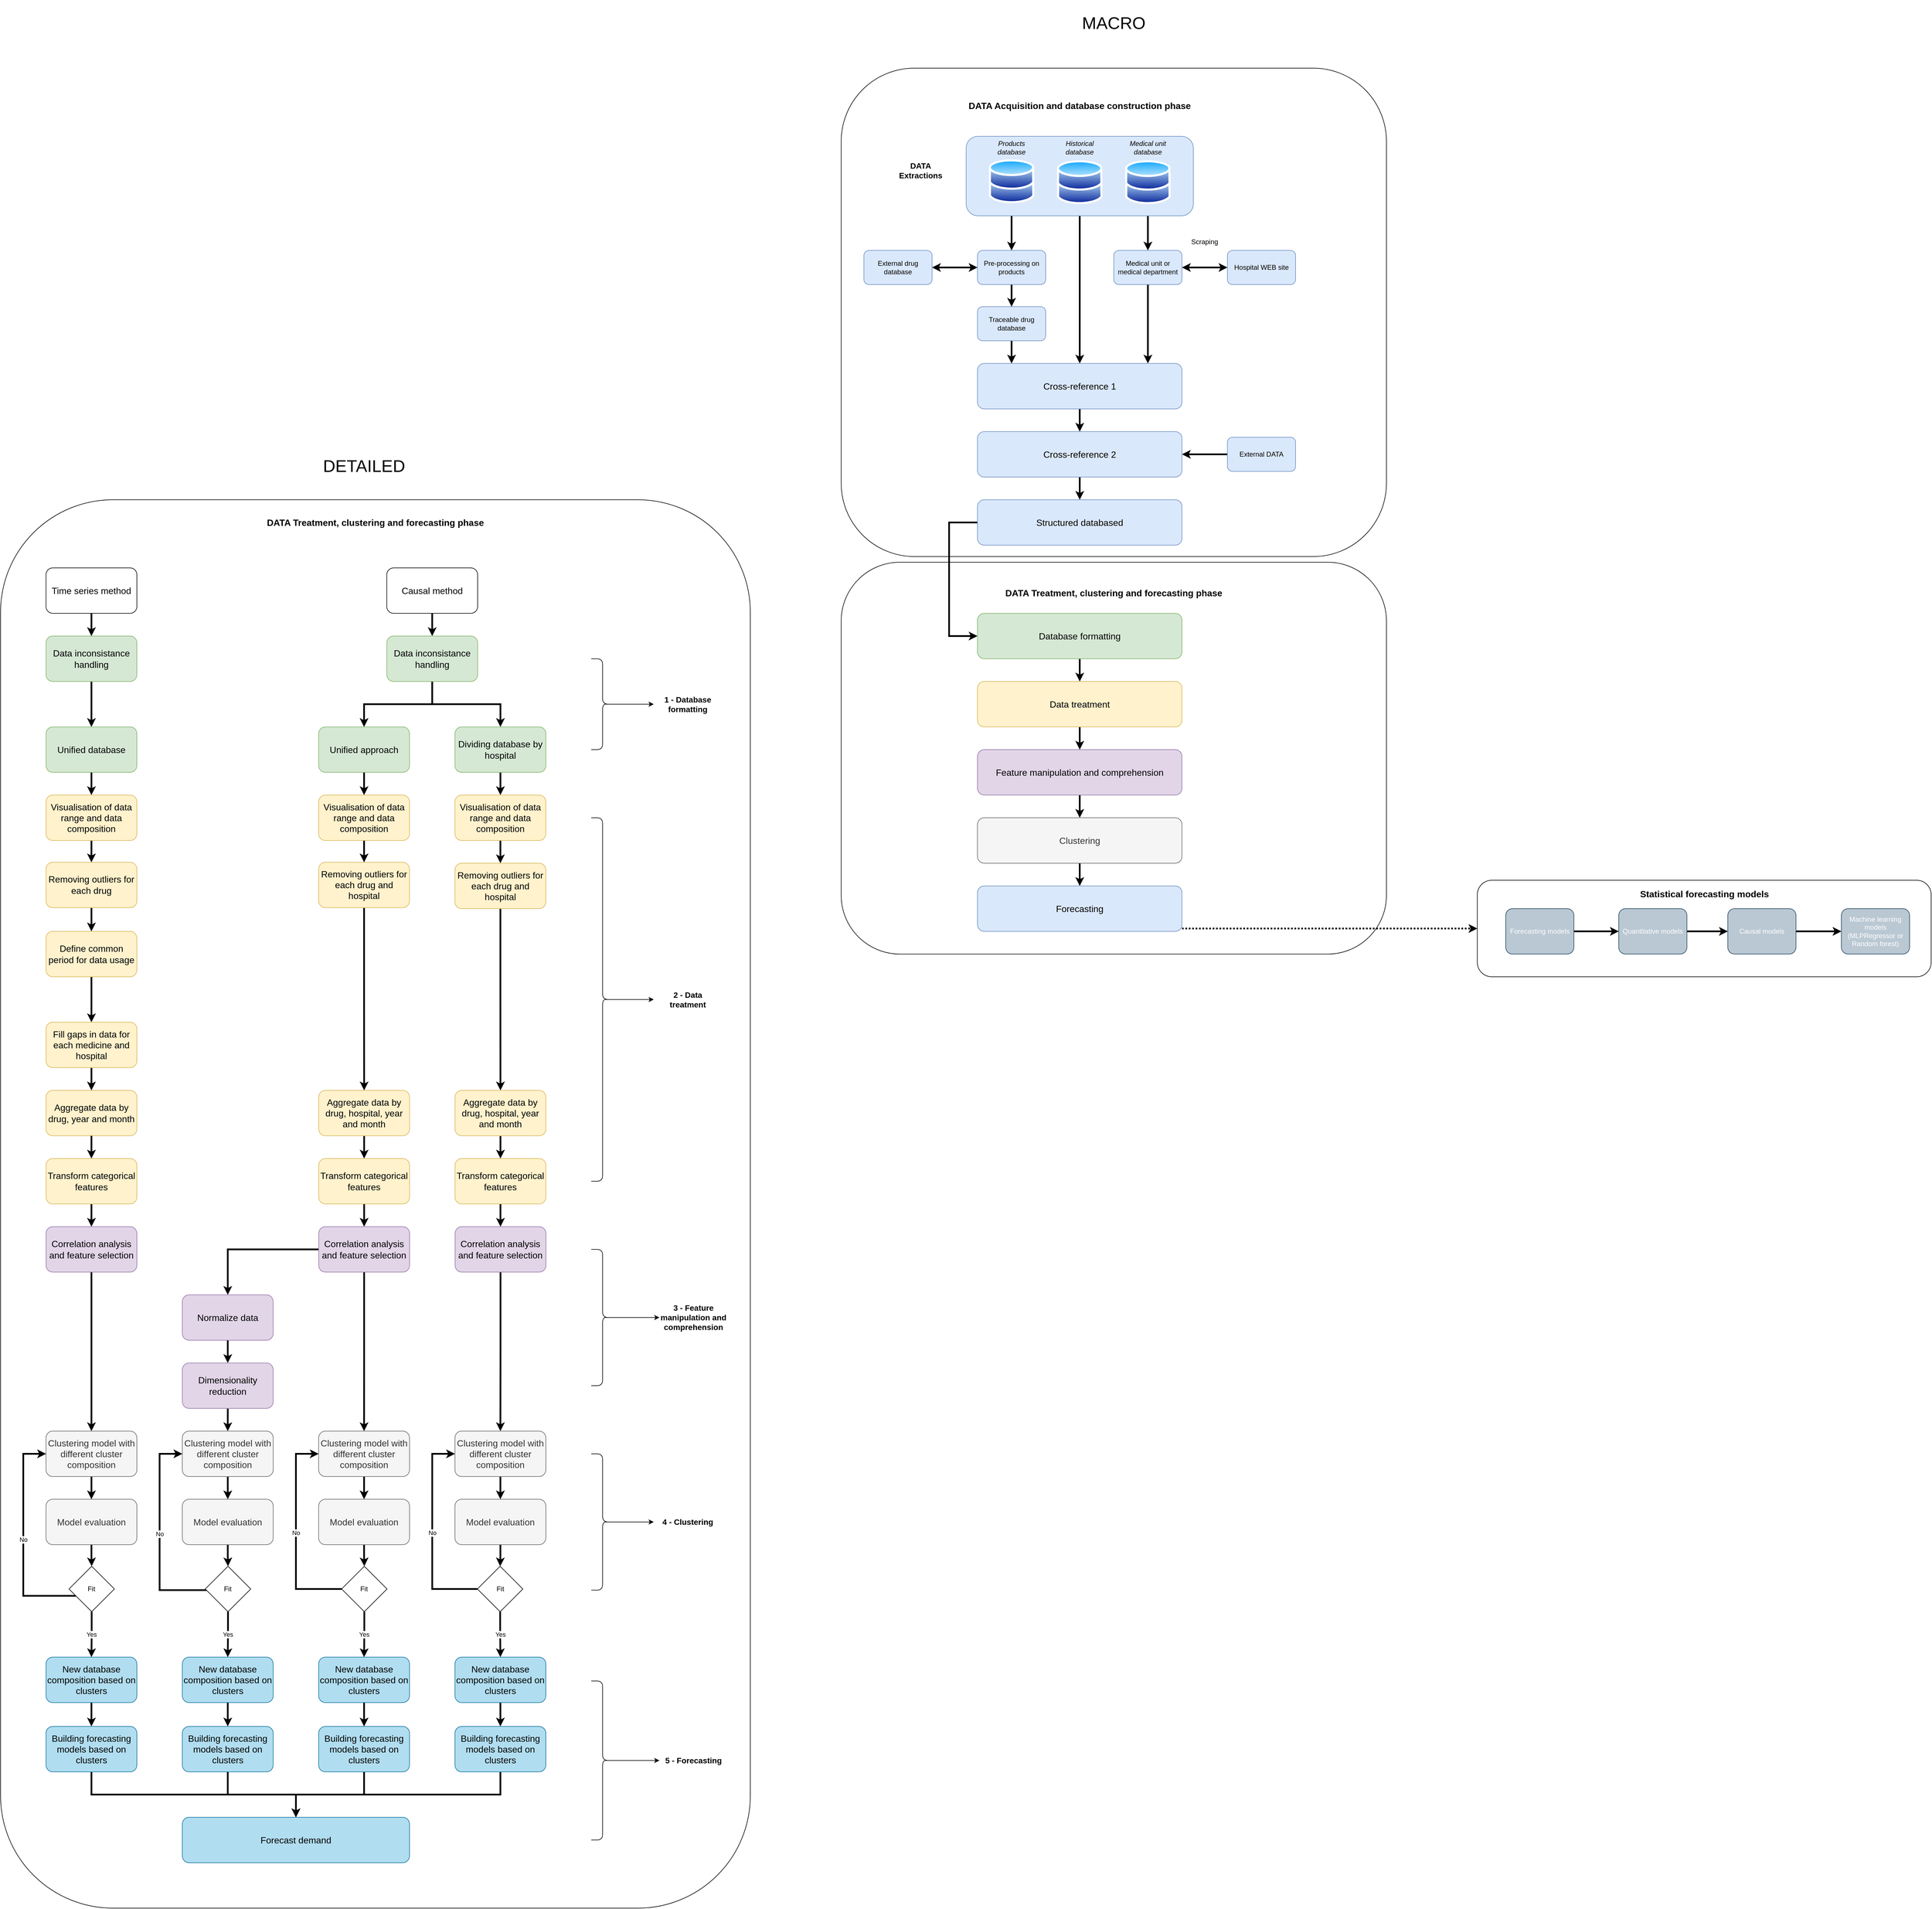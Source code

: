 <mxfile version="21.6.3" type="github" pages="2">
  <diagram name="Methodology" id="t-_hDB9_bV7U9jZggCBl">
    <mxGraphModel dx="1877" dy="1711" grid="1" gridSize="10" guides="1" tooltips="1" connect="1" arrows="1" fold="1" page="1" pageScale="1" pageWidth="827" pageHeight="1169" math="0" shadow="0">
      <root>
        <mxCell id="0" />
        <mxCell id="1" parent="0" />
        <mxCell id="CRWFsu0d3f3VjsncQ6_p-130" value="" style="rounded=1;whiteSpace=wrap;html=1;" parent="1" vertex="1">
          <mxGeometry x="-200" y="800" width="1320" height="2480" as="geometry" />
        </mxCell>
        <mxCell id="yNCobiBItM3J3ok3ksJP-16" value="" style="rounded=1;whiteSpace=wrap;html=1;" parent="1" vertex="1">
          <mxGeometry x="2400" y="1470" width="799" height="170" as="geometry" />
        </mxCell>
        <mxCell id="TOSCLhitm1Dqb9ZpTsh4-42" value="" style="rounded=1;whiteSpace=wrap;html=1;" parent="1" vertex="1">
          <mxGeometry x="1280" y="910" width="960" height="690" as="geometry" />
        </mxCell>
        <mxCell id="M2tUuZAeyHYkhMsrpUYP-2" value="" style="edgeStyle=orthogonalEdgeStyle;rounded=0;orthogonalLoop=1;jettySize=auto;html=1;strokeWidth=3;" parent="1" source="SHqvhm3qR2kiJbIXEdHi-19" target="BiN6ibbszM4T-fpxPeLF-1" edge="1">
          <mxGeometry relative="1" as="geometry" />
        </mxCell>
        <mxCell id="SHqvhm3qR2kiJbIXEdHi-19" value="Unified approach" style="rounded=1;whiteSpace=wrap;html=1;fontSize=16;fillColor=#d5e8d4;strokeColor=#82b366;" parent="1" vertex="1">
          <mxGeometry x="360" y="1200" width="160" height="80" as="geometry" />
        </mxCell>
        <mxCell id="M2tUuZAeyHYkhMsrpUYP-3" style="edgeStyle=orthogonalEdgeStyle;rounded=0;orthogonalLoop=1;jettySize=auto;html=1;strokeWidth=3;" parent="1" source="SHqvhm3qR2kiJbIXEdHi-29" target="BiN6ibbszM4T-fpxPeLF-2" edge="1">
          <mxGeometry relative="1" as="geometry" />
        </mxCell>
        <mxCell id="SHqvhm3qR2kiJbIXEdHi-29" value="Dividing database by hospital" style="rounded=1;whiteSpace=wrap;html=1;fontSize=16;fillColor=#d5e8d4;strokeColor=#82b366;" parent="1" vertex="1">
          <mxGeometry x="600" y="1200" width="160.11" height="80" as="geometry" />
        </mxCell>
        <mxCell id="M2tUuZAeyHYkhMsrpUYP-7" style="edgeStyle=orthogonalEdgeStyle;rounded=0;orthogonalLoop=1;jettySize=auto;html=1;strokeWidth=3;entryX=0.5;entryY=0;entryDx=0;entryDy=0;" parent="1" source="SHqvhm3qR2kiJbIXEdHi-35" target="SHqvhm3qR2kiJbIXEdHi-60" edge="1">
          <mxGeometry relative="1" as="geometry">
            <mxPoint x="459.94" y="1600" as="targetPoint" />
          </mxGeometry>
        </mxCell>
        <mxCell id="SHqvhm3qR2kiJbIXEdHi-35" value="Removing outliers for each drug and hospital" style="rounded=1;whiteSpace=wrap;html=1;fontSize=16;fillColor=#fff2cc;strokeColor=#d6b656;" parent="1" vertex="1">
          <mxGeometry x="360" y="1438.41" width="160" height="80" as="geometry" />
        </mxCell>
        <mxCell id="M2tUuZAeyHYkhMsrpUYP-6" style="edgeStyle=orthogonalEdgeStyle;rounded=0;orthogonalLoop=1;jettySize=auto;html=1;strokeWidth=3;entryX=0.5;entryY=0;entryDx=0;entryDy=0;" parent="1" source="SHqvhm3qR2kiJbIXEdHi-38" target="SHqvhm3qR2kiJbIXEdHi-65" edge="1">
          <mxGeometry relative="1" as="geometry">
            <mxPoint x="679.94" y="1600" as="targetPoint" />
          </mxGeometry>
        </mxCell>
        <mxCell id="SHqvhm3qR2kiJbIXEdHi-38" value="Removing outliers for each drug and hospital" style="rounded=1;whiteSpace=wrap;html=1;fontSize=16;fillColor=#fff2cc;strokeColor=#d6b656;" parent="1" vertex="1">
          <mxGeometry x="600" y="1440" width="160" height="80" as="geometry" />
        </mxCell>
        <mxCell id="SHqvhm3qR2kiJbIXEdHi-43" style="edgeStyle=orthogonalEdgeStyle;rounded=0;orthogonalLoop=1;jettySize=auto;html=1;strokeWidth=3;" parent="1" source="SHqvhm3qR2kiJbIXEdHi-41" target="SHqvhm3qR2kiJbIXEdHi-19" edge="1">
          <mxGeometry relative="1" as="geometry" />
        </mxCell>
        <mxCell id="SHqvhm3qR2kiJbIXEdHi-44" style="edgeStyle=orthogonalEdgeStyle;rounded=0;orthogonalLoop=1;jettySize=auto;html=1;entryX=0.5;entryY=0;entryDx=0;entryDy=0;strokeWidth=3;" parent="1" source="SHqvhm3qR2kiJbIXEdHi-41" target="SHqvhm3qR2kiJbIXEdHi-29" edge="1">
          <mxGeometry relative="1" as="geometry" />
        </mxCell>
        <mxCell id="SHqvhm3qR2kiJbIXEdHi-41" value="Data inconsistance handling" style="rounded=1;whiteSpace=wrap;html=1;fontSize=16;fillColor=#d5e8d4;strokeColor=#82b366;" parent="1" vertex="1">
          <mxGeometry x="480" y="1040" width="159.94" height="80" as="geometry" />
        </mxCell>
        <mxCell id="CRWFsu0d3f3VjsncQ6_p-95" style="edgeStyle=orthogonalEdgeStyle;rounded=0;orthogonalLoop=1;jettySize=auto;html=1;entryX=0.5;entryY=0;entryDx=0;entryDy=0;strokeWidth=3;" parent="1" source="SHqvhm3qR2kiJbIXEdHi-45" target="bCkLxKvPBURnQj97gKr4-1" edge="1">
          <mxGeometry relative="1" as="geometry" />
        </mxCell>
        <mxCell id="SHqvhm3qR2kiJbIXEdHi-45" value="Transform categorical features" style="rounded=1;whiteSpace=wrap;html=1;fontSize=16;fillColor=#fff2cc;strokeColor=#d6b656;" parent="1" vertex="1">
          <mxGeometry x="360.11" y="1960" width="160" height="80" as="geometry" />
        </mxCell>
        <mxCell id="CRWFsu0d3f3VjsncQ6_p-96" style="edgeStyle=orthogonalEdgeStyle;rounded=0;orthogonalLoop=1;jettySize=auto;html=1;strokeWidth=3;" parent="1" source="SHqvhm3qR2kiJbIXEdHi-48" target="bCkLxKvPBURnQj97gKr4-4" edge="1">
          <mxGeometry relative="1" as="geometry" />
        </mxCell>
        <mxCell id="SHqvhm3qR2kiJbIXEdHi-48" value="Transform categorical features" style="rounded=1;whiteSpace=wrap;html=1;fontSize=16;fillColor=#fff2cc;strokeColor=#d6b656;" parent="1" vertex="1">
          <mxGeometry x="600.11" y="1960" width="160" height="80" as="geometry" />
        </mxCell>
        <mxCell id="M2tUuZAeyHYkhMsrpUYP-8" style="edgeStyle=orthogonalEdgeStyle;rounded=0;orthogonalLoop=1;jettySize=auto;html=1;strokeWidth=3;" parent="1" edge="1">
          <mxGeometry relative="1" as="geometry">
            <mxPoint x="459.94" y="1680" as="sourcePoint" />
          </mxGeometry>
        </mxCell>
        <mxCell id="M2tUuZAeyHYkhMsrpUYP-9" style="edgeStyle=orthogonalEdgeStyle;rounded=0;orthogonalLoop=1;jettySize=auto;html=1;strokeWidth=3;" parent="1" edge="1">
          <mxGeometry relative="1" as="geometry">
            <mxPoint x="679.94" y="1680" as="sourcePoint" />
          </mxGeometry>
        </mxCell>
        <mxCell id="CRWFsu0d3f3VjsncQ6_p-85" style="edgeStyle=orthogonalEdgeStyle;rounded=0;orthogonalLoop=1;jettySize=auto;html=1;entryX=0.5;entryY=0;entryDx=0;entryDy=0;strokeWidth=3;" parent="1" source="SHqvhm3qR2kiJbIXEdHi-60" target="SHqvhm3qR2kiJbIXEdHi-45" edge="1">
          <mxGeometry relative="1" as="geometry" />
        </mxCell>
        <mxCell id="SHqvhm3qR2kiJbIXEdHi-60" value="Aggregate data by drug, hospital, year and month" style="rounded=1;whiteSpace=wrap;html=1;fontSize=16;fillColor=#fff2cc;strokeColor=#d6b656;" parent="1" vertex="1">
          <mxGeometry x="360.11" y="1840" width="160" height="80" as="geometry" />
        </mxCell>
        <mxCell id="CRWFsu0d3f3VjsncQ6_p-87" style="edgeStyle=orthogonalEdgeStyle;rounded=0;orthogonalLoop=1;jettySize=auto;html=1;strokeWidth=3;" parent="1" source="SHqvhm3qR2kiJbIXEdHi-65" target="SHqvhm3qR2kiJbIXEdHi-48" edge="1">
          <mxGeometry relative="1" as="geometry" />
        </mxCell>
        <mxCell id="SHqvhm3qR2kiJbIXEdHi-65" value="Aggregate data by drug, hospital, year and month" style="rounded=1;whiteSpace=wrap;html=1;fontSize=16;fillColor=#fff2cc;strokeColor=#d6b656;" parent="1" vertex="1">
          <mxGeometry x="600.11" y="1840" width="160" height="80" as="geometry" />
        </mxCell>
        <mxCell id="TvscWtppMxDBSj-NU7g7-3" style="edgeStyle=orthogonalEdgeStyle;rounded=0;orthogonalLoop=1;jettySize=auto;html=1;strokeWidth=3;" parent="1" source="SHqvhm3qR2kiJbIXEdHi-71" target="bCkLxKvPBURnQj97gKr4-6" edge="1">
          <mxGeometry relative="1" as="geometry" />
        </mxCell>
        <mxCell id="SHqvhm3qR2kiJbIXEdHi-71" value="Normalize data" style="rounded=1;whiteSpace=wrap;html=1;fontSize=16;fillColor=#e1d5e7;strokeColor=#9673a6;" parent="1" vertex="1">
          <mxGeometry x="120" y="2200" width="160" height="80" as="geometry" />
        </mxCell>
        <mxCell id="SHqvhm3qR2kiJbIXEdHi-93" style="edgeStyle=orthogonalEdgeStyle;rounded=0;orthogonalLoop=1;jettySize=auto;html=1;strokeWidth=3;" parent="1" source="SHqvhm3qR2kiJbIXEdHi-88" target="SHqvhm3qR2kiJbIXEdHi-92" edge="1">
          <mxGeometry relative="1" as="geometry" />
        </mxCell>
        <mxCell id="SHqvhm3qR2kiJbIXEdHi-88" value="Clustering model with different cluster composition" style="rounded=1;whiteSpace=wrap;html=1;fontSize=16;fillColor=#f5f5f5;strokeColor=#666666;fontColor=#333333;" parent="1" vertex="1">
          <mxGeometry x="360" y="2440" width="160" height="80" as="geometry" />
        </mxCell>
        <mxCell id="SHqvhm3qR2kiJbIXEdHi-98" style="edgeStyle=orthogonalEdgeStyle;rounded=0;orthogonalLoop=1;jettySize=auto;html=1;entryX=0.5;entryY=0;entryDx=0;entryDy=0;strokeWidth=3;" parent="1" source="SHqvhm3qR2kiJbIXEdHi-89" target="SHqvhm3qR2kiJbIXEdHi-97" edge="1">
          <mxGeometry relative="1" as="geometry" />
        </mxCell>
        <mxCell id="SHqvhm3qR2kiJbIXEdHi-89" value="Clustering model with different cluster composition" style="rounded=1;whiteSpace=wrap;html=1;fontSize=16;fillColor=#f5f5f5;strokeColor=#666666;fontColor=#333333;" parent="1" vertex="1">
          <mxGeometry x="600" y="2440" width="160" height="80" as="geometry" />
        </mxCell>
        <mxCell id="SHqvhm3qR2kiJbIXEdHi-102" style="edgeStyle=orthogonalEdgeStyle;rounded=0;orthogonalLoop=1;jettySize=auto;html=1;entryX=0.5;entryY=0;entryDx=0;entryDy=0;strokeWidth=3;" parent="1" source="SHqvhm3qR2kiJbIXEdHi-92" target="SHqvhm3qR2kiJbIXEdHi-99" edge="1">
          <mxGeometry relative="1" as="geometry" />
        </mxCell>
        <mxCell id="SHqvhm3qR2kiJbIXEdHi-92" value="Model evaluation" style="rounded=1;whiteSpace=wrap;html=1;fontSize=16;fillColor=#f5f5f5;strokeColor=#666666;fontColor=#333333;" parent="1" vertex="1">
          <mxGeometry x="360" y="2560" width="160" height="80" as="geometry" />
        </mxCell>
        <mxCell id="SHqvhm3qR2kiJbIXEdHi-101" style="edgeStyle=orthogonalEdgeStyle;rounded=0;orthogonalLoop=1;jettySize=auto;html=1;strokeWidth=3;" parent="1" source="SHqvhm3qR2kiJbIXEdHi-97" target="SHqvhm3qR2kiJbIXEdHi-100" edge="1">
          <mxGeometry relative="1" as="geometry" />
        </mxCell>
        <mxCell id="SHqvhm3qR2kiJbIXEdHi-97" value="Model evaluation" style="rounded=1;whiteSpace=wrap;html=1;fontSize=16;fillColor=#f5f5f5;strokeColor=#666666;fontColor=#333333;" parent="1" vertex="1">
          <mxGeometry x="600" y="2560" width="160" height="80" as="geometry" />
        </mxCell>
        <mxCell id="SHqvhm3qR2kiJbIXEdHi-103" value="No" style="edgeStyle=orthogonalEdgeStyle;rounded=0;orthogonalLoop=1;jettySize=auto;html=1;entryX=0;entryY=0.5;entryDx=0;entryDy=0;strokeWidth=3;" parent="1" source="SHqvhm3qR2kiJbIXEdHi-99" target="SHqvhm3qR2kiJbIXEdHi-88" edge="1">
          <mxGeometry relative="1" as="geometry">
            <Array as="points">
              <mxPoint x="320" y="2718" />
              <mxPoint x="320" y="2480" />
            </Array>
          </mxGeometry>
        </mxCell>
        <mxCell id="SHqvhm3qR2kiJbIXEdHi-106" value="Yes" style="edgeStyle=orthogonalEdgeStyle;rounded=0;orthogonalLoop=1;jettySize=auto;html=1;entryX=0.5;entryY=0;entryDx=0;entryDy=0;strokeWidth=3;" parent="1" source="SHqvhm3qR2kiJbIXEdHi-99" target="SHqvhm3qR2kiJbIXEdHi-105" edge="1">
          <mxGeometry relative="1" as="geometry" />
        </mxCell>
        <mxCell id="SHqvhm3qR2kiJbIXEdHi-99" value="Fit" style="rhombus;whiteSpace=wrap;html=1;" parent="1" vertex="1">
          <mxGeometry x="400.44" y="2678" width="80" height="80" as="geometry" />
        </mxCell>
        <mxCell id="SHqvhm3qR2kiJbIXEdHi-108" value="Yes" style="edgeStyle=orthogonalEdgeStyle;rounded=0;orthogonalLoop=1;jettySize=auto;html=1;strokeWidth=3;" parent="1" source="SHqvhm3qR2kiJbIXEdHi-100" target="SHqvhm3qR2kiJbIXEdHi-107" edge="1">
          <mxGeometry relative="1" as="geometry" />
        </mxCell>
        <mxCell id="M2tUuZAeyHYkhMsrpUYP-37" value="No" style="edgeStyle=orthogonalEdgeStyle;rounded=0;orthogonalLoop=1;jettySize=auto;html=1;entryX=0;entryY=0.5;entryDx=0;entryDy=0;strokeWidth=3;" parent="1" source="SHqvhm3qR2kiJbIXEdHi-100" target="SHqvhm3qR2kiJbIXEdHi-89" edge="1">
          <mxGeometry relative="1" as="geometry">
            <Array as="points">
              <mxPoint x="560" y="2718" />
              <mxPoint x="560" y="2480" />
            </Array>
          </mxGeometry>
        </mxCell>
        <mxCell id="SHqvhm3qR2kiJbIXEdHi-100" value="Fit" style="rhombus;whiteSpace=wrap;html=1;" parent="1" vertex="1">
          <mxGeometry x="639.55" y="2678" width="80" height="80" as="geometry" />
        </mxCell>
        <mxCell id="SHqvhm3qR2kiJbIXEdHi-110" style="edgeStyle=orthogonalEdgeStyle;rounded=0;orthogonalLoop=1;jettySize=auto;html=1;entryX=0.5;entryY=0;entryDx=0;entryDy=0;strokeWidth=3;" parent="1" source="SHqvhm3qR2kiJbIXEdHi-105" target="SHqvhm3qR2kiJbIXEdHi-109" edge="1">
          <mxGeometry relative="1" as="geometry" />
        </mxCell>
        <mxCell id="SHqvhm3qR2kiJbIXEdHi-105" value="New database composition based on clusters" style="rounded=1;whiteSpace=wrap;html=1;fontSize=16;fillColor=#b1ddf0;strokeColor=#10739e;" parent="1" vertex="1">
          <mxGeometry x="360" y="2838" width="160" height="80" as="geometry" />
        </mxCell>
        <mxCell id="SHqvhm3qR2kiJbIXEdHi-112" style="edgeStyle=orthogonalEdgeStyle;rounded=0;orthogonalLoop=1;jettySize=auto;html=1;strokeWidth=3;" parent="1" source="SHqvhm3qR2kiJbIXEdHi-107" target="SHqvhm3qR2kiJbIXEdHi-111" edge="1">
          <mxGeometry relative="1" as="geometry" />
        </mxCell>
        <mxCell id="SHqvhm3qR2kiJbIXEdHi-107" value="New database composition based on clusters" style="rounded=1;whiteSpace=wrap;html=1;fontSize=16;fillColor=#b1ddf0;strokeColor=#10739e;" parent="1" vertex="1">
          <mxGeometry x="600" y="2838" width="160" height="80" as="geometry" />
        </mxCell>
        <mxCell id="CRWFsu0d3f3VjsncQ6_p-122" style="edgeStyle=orthogonalEdgeStyle;rounded=0;orthogonalLoop=1;jettySize=auto;html=1;strokeWidth=3;" parent="1" source="SHqvhm3qR2kiJbIXEdHi-109" target="SHqvhm3qR2kiJbIXEdHi-113" edge="1">
          <mxGeometry relative="1" as="geometry" />
        </mxCell>
        <mxCell id="SHqvhm3qR2kiJbIXEdHi-109" value="Building forecasting models based on clusters" style="rounded=1;whiteSpace=wrap;html=1;fontSize=16;fillColor=#b1ddf0;strokeColor=#10739e;" parent="1" vertex="1">
          <mxGeometry x="360" y="2960" width="160" height="80" as="geometry" />
        </mxCell>
        <mxCell id="CRWFsu0d3f3VjsncQ6_p-121" style="edgeStyle=orthogonalEdgeStyle;rounded=0;orthogonalLoop=1;jettySize=auto;html=1;entryX=0.5;entryY=0;entryDx=0;entryDy=0;strokeWidth=3;" parent="1" source="SHqvhm3qR2kiJbIXEdHi-111" target="SHqvhm3qR2kiJbIXEdHi-113" edge="1">
          <mxGeometry relative="1" as="geometry">
            <Array as="points">
              <mxPoint x="680" y="3080" />
              <mxPoint x="320" y="3080" />
            </Array>
          </mxGeometry>
        </mxCell>
        <mxCell id="SHqvhm3qR2kiJbIXEdHi-111" value="Building forecasting models based on clusters" style="rounded=1;whiteSpace=wrap;html=1;fontSize=16;fillColor=#b1ddf0;strokeColor=#10739e;" parent="1" vertex="1">
          <mxGeometry x="600" y="2960" width="160" height="80" as="geometry" />
        </mxCell>
        <mxCell id="SHqvhm3qR2kiJbIXEdHi-113" value="Forecast demand" style="rounded=1;whiteSpace=wrap;html=1;fontSize=16;fillColor=#b1ddf0;strokeColor=#10739e;" parent="1" vertex="1">
          <mxGeometry x="120" y="3120" width="400" height="80" as="geometry" />
        </mxCell>
        <mxCell id="SHqvhm3qR2kiJbIXEdHi-118" value="1 - Database formatting" style="text;html=1;strokeColor=none;fillColor=none;align=center;verticalAlign=middle;whiteSpace=wrap;rounded=0;fontSize=14;fontStyle=1" parent="1" vertex="1">
          <mxGeometry x="949.94" y="1140" width="120" height="40" as="geometry" />
        </mxCell>
        <mxCell id="SHqvhm3qR2kiJbIXEdHi-122" value="" style="shape=curlyBracket;whiteSpace=wrap;html=1;rounded=1;flipH=1;labelPosition=right;verticalLabelPosition=middle;align=left;verticalAlign=middle;" parent="1" vertex="1">
          <mxGeometry x="839.94" y="1360" width="40" height="640" as="geometry" />
        </mxCell>
        <mxCell id="SHqvhm3qR2kiJbIXEdHi-123" value="2 - Data treatment" style="text;html=1;strokeColor=none;fillColor=none;align=center;verticalAlign=middle;whiteSpace=wrap;rounded=0;fontSize=14;fontStyle=1" parent="1" vertex="1">
          <mxGeometry x="949.94" y="1660" width="120" height="40" as="geometry" />
        </mxCell>
        <mxCell id="SHqvhm3qR2kiJbIXEdHi-124" style="edgeStyle=orthogonalEdgeStyle;rounded=0;orthogonalLoop=1;jettySize=auto;html=1;exitX=0.1;exitY=0.5;exitDx=0;exitDy=0;exitPerimeter=0;entryX=0;entryY=0.5;entryDx=0;entryDy=0;" parent="1" source="SHqvhm3qR2kiJbIXEdHi-122" target="SHqvhm3qR2kiJbIXEdHi-123" edge="1">
          <mxGeometry relative="1" as="geometry">
            <mxPoint x="865.88" y="1750" as="sourcePoint" />
            <mxPoint x="949.94" y="1760" as="targetPoint" />
          </mxGeometry>
        </mxCell>
        <mxCell id="SHqvhm3qR2kiJbIXEdHi-125" value="" style="shape=curlyBracket;whiteSpace=wrap;html=1;rounded=1;flipH=1;labelPosition=right;verticalLabelPosition=middle;align=left;verticalAlign=middle;" parent="1" vertex="1">
          <mxGeometry x="839.94" y="1080" width="40" height="160" as="geometry" />
        </mxCell>
        <mxCell id="SHqvhm3qR2kiJbIXEdHi-126" style="edgeStyle=orthogonalEdgeStyle;rounded=0;orthogonalLoop=1;jettySize=auto;html=1;exitX=0.1;exitY=0.5;exitDx=0;exitDy=0;exitPerimeter=0;" parent="1" source="SHqvhm3qR2kiJbIXEdHi-125" target="SHqvhm3qR2kiJbIXEdHi-118" edge="1">
          <mxGeometry relative="1" as="geometry">
            <mxPoint x="875.94" y="1590" as="sourcePoint" />
            <mxPoint x="959.94" y="1590" as="targetPoint" />
          </mxGeometry>
        </mxCell>
        <mxCell id="SHqvhm3qR2kiJbIXEdHi-127" value="" style="shape=curlyBracket;whiteSpace=wrap;html=1;rounded=1;flipH=1;labelPosition=right;verticalLabelPosition=middle;align=left;verticalAlign=middle;" parent="1" vertex="1">
          <mxGeometry x="839.94" y="2480" width="40" height="240" as="geometry" />
        </mxCell>
        <mxCell id="SHqvhm3qR2kiJbIXEdHi-129" value="4 - Clustering" style="text;html=1;strokeColor=none;fillColor=none;align=center;verticalAlign=middle;whiteSpace=wrap;rounded=0;fontSize=14;fontStyle=1" parent="1" vertex="1">
          <mxGeometry x="949.94" y="2580" width="120" height="40" as="geometry" />
        </mxCell>
        <mxCell id="SHqvhm3qR2kiJbIXEdHi-130" style="edgeStyle=orthogonalEdgeStyle;rounded=0;orthogonalLoop=1;jettySize=auto;html=1;exitX=0.1;exitY=0.5;exitDx=0;exitDy=0;exitPerimeter=0;" parent="1" source="SHqvhm3qR2kiJbIXEdHi-127" target="SHqvhm3qR2kiJbIXEdHi-129" edge="1">
          <mxGeometry relative="1" as="geometry">
            <mxPoint x="885.94" y="2268" as="sourcePoint" />
            <mxPoint x="969.94" y="2268" as="targetPoint" />
          </mxGeometry>
        </mxCell>
        <mxCell id="SHqvhm3qR2kiJbIXEdHi-131" value="" style="shape=curlyBracket;whiteSpace=wrap;html=1;rounded=1;flipH=1;labelPosition=right;verticalLabelPosition=middle;align=left;verticalAlign=middle;" parent="1" vertex="1">
          <mxGeometry x="839.94" y="2880" width="40" height="280" as="geometry" />
        </mxCell>
        <mxCell id="SHqvhm3qR2kiJbIXEdHi-132" value="5 - Forecasting" style="text;html=1;strokeColor=none;fillColor=none;align=center;verticalAlign=middle;whiteSpace=wrap;rounded=0;fontSize=14;fontStyle=1" parent="1" vertex="1">
          <mxGeometry x="959.94" y="3000" width="120" height="40" as="geometry" />
        </mxCell>
        <mxCell id="SHqvhm3qR2kiJbIXEdHi-133" style="edgeStyle=orthogonalEdgeStyle;rounded=0;orthogonalLoop=1;jettySize=auto;html=1;exitX=0.1;exitY=0.5;exitDx=0;exitDy=0;exitPerimeter=0;" parent="1" source="SHqvhm3qR2kiJbIXEdHi-131" target="SHqvhm3qR2kiJbIXEdHi-132" edge="1">
          <mxGeometry relative="1" as="geometry">
            <mxPoint x="885.94" y="2808" as="sourcePoint" />
            <mxPoint x="969.94" y="2808" as="targetPoint" />
          </mxGeometry>
        </mxCell>
        <mxCell id="SHqvhm3qR2kiJbIXEdHi-140" value="DATA Treatment, clustering and forecasting phase" style="text;html=1;strokeColor=none;fillColor=none;align=center;verticalAlign=middle;whiteSpace=wrap;rounded=0;strokeWidth=1;fontSize=16;fontStyle=1" parent="1" vertex="1">
          <mxGeometry x="260" y="815.79" width="400" height="48.41" as="geometry" />
        </mxCell>
        <mxCell id="BiN6ibbszM4T-fpxPeLF-27" style="edgeStyle=orthogonalEdgeStyle;rounded=0;orthogonalLoop=1;jettySize=auto;html=1;entryX=0.5;entryY=0;entryDx=0;entryDy=0;strokeWidth=3;" parent="1" source="bCkLxKvPBURnQj97gKr4-1" target="SHqvhm3qR2kiJbIXEdHi-71" edge="1">
          <mxGeometry relative="1" as="geometry" />
        </mxCell>
        <mxCell id="CRWFsu0d3f3VjsncQ6_p-100" style="edgeStyle=orthogonalEdgeStyle;rounded=0;orthogonalLoop=1;jettySize=auto;html=1;entryX=0.5;entryY=0;entryDx=0;entryDy=0;strokeWidth=3;" parent="1" source="bCkLxKvPBURnQj97gKr4-1" target="SHqvhm3qR2kiJbIXEdHi-88" edge="1">
          <mxGeometry relative="1" as="geometry" />
        </mxCell>
        <mxCell id="bCkLxKvPBURnQj97gKr4-1" value="Correlation analysis and feature selection" style="rounded=1;whiteSpace=wrap;html=1;fontSize=16;fillColor=#e1d5e7;strokeColor=#9673a6;" parent="1" vertex="1">
          <mxGeometry x="360.11" y="2080" width="160" height="80" as="geometry" />
        </mxCell>
        <mxCell id="CRWFsu0d3f3VjsncQ6_p-97" style="edgeStyle=orthogonalEdgeStyle;rounded=0;orthogonalLoop=1;jettySize=auto;html=1;strokeWidth=3;" parent="1" source="bCkLxKvPBURnQj97gKr4-4" target="SHqvhm3qR2kiJbIXEdHi-89" edge="1">
          <mxGeometry relative="1" as="geometry" />
        </mxCell>
        <mxCell id="bCkLxKvPBURnQj97gKr4-4" value="Correlation analysis and feature selection" style="rounded=1;whiteSpace=wrap;html=1;fontSize=16;fillColor=#e1d5e7;strokeColor=#9673a6;" parent="1" vertex="1">
          <mxGeometry x="600.22" y="2080" width="160" height="80" as="geometry" />
        </mxCell>
        <mxCell id="CRWFsu0d3f3VjsncQ6_p-125" style="edgeStyle=orthogonalEdgeStyle;rounded=0;orthogonalLoop=1;jettySize=auto;html=1;strokeWidth=3;" parent="1" source="bCkLxKvPBURnQj97gKr4-6" target="CRWFsu0d3f3VjsncQ6_p-102" edge="1">
          <mxGeometry relative="1" as="geometry" />
        </mxCell>
        <mxCell id="bCkLxKvPBURnQj97gKr4-6" value="Dimensionality reduction" style="rounded=1;whiteSpace=wrap;html=1;fontSize=16;fillColor=#e1d5e7;strokeColor=#9673a6;" parent="1" vertex="1">
          <mxGeometry x="120" y="2320" width="160" height="80" as="geometry" />
        </mxCell>
        <mxCell id="bCkLxKvPBURnQj97gKr4-14" value="" style="shape=curlyBracket;whiteSpace=wrap;html=1;rounded=1;flipH=1;labelPosition=right;verticalLabelPosition=middle;align=left;verticalAlign=middle;" parent="1" vertex="1">
          <mxGeometry x="839.94" y="2120" width="40" height="240" as="geometry" />
        </mxCell>
        <mxCell id="bCkLxKvPBURnQj97gKr4-15" value="3 - Feature manipulation and comprehension" style="text;html=1;strokeColor=none;fillColor=none;align=center;verticalAlign=middle;whiteSpace=wrap;rounded=0;fontSize=14;fontStyle=1" parent="1" vertex="1">
          <mxGeometry x="959.94" y="2220" width="120" height="40" as="geometry" />
        </mxCell>
        <mxCell id="bCkLxKvPBURnQj97gKr4-16" style="edgeStyle=orthogonalEdgeStyle;rounded=0;orthogonalLoop=1;jettySize=auto;html=1;exitX=0.1;exitY=0.5;exitDx=0;exitDy=0;exitPerimeter=0;entryX=0;entryY=0.5;entryDx=0;entryDy=0;" parent="1" source="bCkLxKvPBURnQj97gKr4-14" target="bCkLxKvPBURnQj97gKr4-15" edge="1">
          <mxGeometry relative="1" as="geometry">
            <mxPoint x="875.94" y="2358" as="sourcePoint" />
            <mxPoint x="929.94" y="2058" as="targetPoint" />
          </mxGeometry>
        </mxCell>
        <mxCell id="TOSCLhitm1Dqb9ZpTsh4-38" style="edgeStyle=orthogonalEdgeStyle;rounded=0;orthogonalLoop=1;jettySize=auto;html=1;entryX=0.5;entryY=0;entryDx=0;entryDy=0;strokeWidth=3;" parent="1" source="TOSCLhitm1Dqb9ZpTsh4-1" target="TOSCLhitm1Dqb9ZpTsh4-2" edge="1">
          <mxGeometry relative="1" as="geometry" />
        </mxCell>
        <mxCell id="TOSCLhitm1Dqb9ZpTsh4-1" value="Database formatting" style="rounded=1;whiteSpace=wrap;html=1;fontSize=16;fillColor=#d5e8d4;strokeColor=#82b366;" parent="1" vertex="1">
          <mxGeometry x="1520" y="1000" width="360" height="80" as="geometry" />
        </mxCell>
        <mxCell id="TOSCLhitm1Dqb9ZpTsh4-39" style="edgeStyle=orthogonalEdgeStyle;rounded=0;orthogonalLoop=1;jettySize=auto;html=1;strokeWidth=3;" parent="1" source="TOSCLhitm1Dqb9ZpTsh4-2" target="TOSCLhitm1Dqb9ZpTsh4-3" edge="1">
          <mxGeometry relative="1" as="geometry" />
        </mxCell>
        <mxCell id="TOSCLhitm1Dqb9ZpTsh4-2" value="Data treatment" style="rounded=1;whiteSpace=wrap;html=1;fontSize=16;fillColor=#fff2cc;strokeColor=#d6b656;" parent="1" vertex="1">
          <mxGeometry x="1520" y="1120" width="360" height="80" as="geometry" />
        </mxCell>
        <mxCell id="TOSCLhitm1Dqb9ZpTsh4-40" style="edgeStyle=orthogonalEdgeStyle;rounded=0;orthogonalLoop=1;jettySize=auto;html=1;strokeWidth=3;" parent="1" source="TOSCLhitm1Dqb9ZpTsh4-3" target="TOSCLhitm1Dqb9ZpTsh4-4" edge="1">
          <mxGeometry relative="1" as="geometry" />
        </mxCell>
        <mxCell id="TOSCLhitm1Dqb9ZpTsh4-3" value="Feature manipulation and comprehension" style="rounded=1;whiteSpace=wrap;html=1;fontSize=16;fillColor=#e1d5e7;strokeColor=#9673a6;" parent="1" vertex="1">
          <mxGeometry x="1520" y="1240" width="360" height="80" as="geometry" />
        </mxCell>
        <mxCell id="TOSCLhitm1Dqb9ZpTsh4-41" value="" style="edgeStyle=orthogonalEdgeStyle;rounded=0;orthogonalLoop=1;jettySize=auto;html=1;strokeWidth=3;" parent="1" source="TOSCLhitm1Dqb9ZpTsh4-4" target="TOSCLhitm1Dqb9ZpTsh4-5" edge="1">
          <mxGeometry relative="1" as="geometry" />
        </mxCell>
        <mxCell id="TOSCLhitm1Dqb9ZpTsh4-4" value="Clustering" style="rounded=1;whiteSpace=wrap;html=1;fontSize=16;fillColor=#f5f5f5;strokeColor=#666666;fontColor=#333333;" parent="1" vertex="1">
          <mxGeometry x="1520" y="1360" width="360" height="80" as="geometry" />
        </mxCell>
        <mxCell id="yNCobiBItM3J3ok3ksJP-18" style="edgeStyle=orthogonalEdgeStyle;rounded=0;orthogonalLoop=1;jettySize=auto;html=1;entryX=0;entryY=0.5;entryDx=0;entryDy=0;strokeWidth=3;dashed=1;dashPattern=1 1;" parent="1" source="TOSCLhitm1Dqb9ZpTsh4-5" target="yNCobiBItM3J3ok3ksJP-16" edge="1">
          <mxGeometry relative="1" as="geometry">
            <Array as="points">
              <mxPoint x="2370" y="1555" />
              <mxPoint x="2370" y="1555" />
            </Array>
          </mxGeometry>
        </mxCell>
        <mxCell id="TOSCLhitm1Dqb9ZpTsh4-5" value="Forecasting" style="rounded=1;whiteSpace=wrap;html=1;fontSize=16;fillColor=#dae8fc;strokeColor=#6c8ebf;" parent="1" vertex="1">
          <mxGeometry x="1520" y="1480" width="360" height="80" as="geometry" />
        </mxCell>
        <mxCell id="TOSCLhitm1Dqb9ZpTsh4-6" value="" style="rounded=1;whiteSpace=wrap;html=1;" parent="1" vertex="1">
          <mxGeometry x="1280" y="40" width="960" height="860" as="geometry" />
        </mxCell>
        <mxCell id="TOSCLhitm1Dqb9ZpTsh4-7" value="DATA Extractions" style="text;html=1;strokeColor=none;fillColor=none;align=center;verticalAlign=middle;whiteSpace=wrap;rounded=0;strokeWidth=1;fontSize=14;fontStyle=1" parent="1" vertex="1">
          <mxGeometry x="1380" y="160" width="80" height="120" as="geometry" />
        </mxCell>
        <mxCell id="TOSCLhitm1Dqb9ZpTsh4-8" style="edgeStyle=orthogonalEdgeStyle;rounded=0;orthogonalLoop=1;jettySize=auto;html=1;jumpSize=6;strokeWidth=3;" parent="1" source="TOSCLhitm1Dqb9ZpTsh4-11" target="TOSCLhitm1Dqb9ZpTsh4-21" edge="1">
          <mxGeometry relative="1" as="geometry">
            <Array as="points">
              <mxPoint x="1820" y="350" />
              <mxPoint x="1820" y="350" />
            </Array>
          </mxGeometry>
        </mxCell>
        <mxCell id="TOSCLhitm1Dqb9ZpTsh4-9" style="edgeStyle=orthogonalEdgeStyle;rounded=0;orthogonalLoop=1;jettySize=auto;html=1;fontSize=11;strokeWidth=3;" parent="1" source="TOSCLhitm1Dqb9ZpTsh4-11" target="TOSCLhitm1Dqb9ZpTsh4-30" edge="1">
          <mxGeometry relative="1" as="geometry" />
        </mxCell>
        <mxCell id="TOSCLhitm1Dqb9ZpTsh4-10" style="edgeStyle=orthogonalEdgeStyle;rounded=0;orthogonalLoop=1;jettySize=auto;html=1;strokeWidth=3;" parent="1" source="TOSCLhitm1Dqb9ZpTsh4-11" target="TOSCLhitm1Dqb9ZpTsh4-19" edge="1">
          <mxGeometry relative="1" as="geometry">
            <Array as="points">
              <mxPoint x="1580" y="310" />
              <mxPoint x="1580" y="310" />
            </Array>
          </mxGeometry>
        </mxCell>
        <mxCell id="TOSCLhitm1Dqb9ZpTsh4-11" value="" style="rounded=1;whiteSpace=wrap;html=1;fillColor=#dae8fc;strokeColor=#6c8ebf;" parent="1" vertex="1">
          <mxGeometry x="1500" y="160" width="400" height="140" as="geometry" />
        </mxCell>
        <mxCell id="TOSCLhitm1Dqb9ZpTsh4-12" value="" style="image;aspect=fixed;perimeter=ellipsePerimeter;html=1;align=center;shadow=0;dashed=0;spacingTop=3;image=img/lib/active_directory/databases.svg;" parent="1" vertex="1">
          <mxGeometry x="1540" y="200" width="80" height="78.41" as="geometry" />
        </mxCell>
        <mxCell id="TOSCLhitm1Dqb9ZpTsh4-13" value="" style="image;aspect=fixed;perimeter=ellipsePerimeter;html=1;align=center;shadow=0;dashed=0;spacingTop=3;image=img/lib/active_directory/databases.svg;" parent="1" vertex="1">
          <mxGeometry x="1660" y="201.59" width="80" height="78.41" as="geometry" />
        </mxCell>
        <mxCell id="TOSCLhitm1Dqb9ZpTsh4-14" value="" style="image;aspect=fixed;perimeter=ellipsePerimeter;html=1;align=center;shadow=0;dashed=0;spacingTop=3;image=img/lib/active_directory/databases.svg;" parent="1" vertex="1">
          <mxGeometry x="1780" y="201.59" width="80" height="78.41" as="geometry" />
        </mxCell>
        <mxCell id="TOSCLhitm1Dqb9ZpTsh4-15" value="&lt;i&gt;Products database&lt;/i&gt;" style="text;html=1;strokeColor=none;fillColor=none;align=center;verticalAlign=middle;whiteSpace=wrap;rounded=0;" parent="1" vertex="1">
          <mxGeometry x="1540" y="140" width="80" height="80" as="geometry" />
        </mxCell>
        <mxCell id="TOSCLhitm1Dqb9ZpTsh4-16" value="&lt;i&gt;Historical database&lt;/i&gt;" style="text;html=1;strokeColor=none;fillColor=none;align=center;verticalAlign=middle;whiteSpace=wrap;rounded=0;" parent="1" vertex="1">
          <mxGeometry x="1660" y="140" width="80" height="80" as="geometry" />
        </mxCell>
        <mxCell id="TOSCLhitm1Dqb9ZpTsh4-17" value="&lt;i&gt;Medical unit&lt;br&gt;database&lt;br&gt;&lt;/i&gt;" style="text;html=1;strokeColor=none;fillColor=none;align=center;verticalAlign=middle;whiteSpace=wrap;rounded=0;" parent="1" vertex="1">
          <mxGeometry x="1780" y="140" width="80" height="80" as="geometry" />
        </mxCell>
        <mxCell id="TOSCLhitm1Dqb9ZpTsh4-18" style="edgeStyle=orthogonalEdgeStyle;rounded=0;orthogonalLoop=1;jettySize=auto;html=1;entryX=0.5;entryY=0;entryDx=0;entryDy=0;strokeWidth=3;startArrow=none;startFill=0;" parent="1" source="TOSCLhitm1Dqb9ZpTsh4-19" target="TOSCLhitm1Dqb9ZpTsh4-28" edge="1">
          <mxGeometry relative="1" as="geometry" />
        </mxCell>
        <mxCell id="TOSCLhitm1Dqb9ZpTsh4-19" value="Pre-processing on products" style="rounded=1;whiteSpace=wrap;html=1;fillColor=#dae8fc;strokeColor=#6c8ebf;" parent="1" vertex="1">
          <mxGeometry x="1520" y="361" width="120" height="60" as="geometry" />
        </mxCell>
        <mxCell id="TOSCLhitm1Dqb9ZpTsh4-20" style="edgeStyle=orthogonalEdgeStyle;rounded=0;orthogonalLoop=1;jettySize=auto;html=1;strokeWidth=3;" parent="1" source="TOSCLhitm1Dqb9ZpTsh4-21" target="TOSCLhitm1Dqb9ZpTsh4-30" edge="1">
          <mxGeometry relative="1" as="geometry">
            <Array as="points">
              <mxPoint x="1820" y="640" />
              <mxPoint x="1820" y="640" />
            </Array>
          </mxGeometry>
        </mxCell>
        <mxCell id="TOSCLhitm1Dqb9ZpTsh4-21" value="Medical unit or medical department" style="rounded=1;whiteSpace=wrap;html=1;fillColor=#dae8fc;strokeColor=#6c8ebf;" parent="1" vertex="1">
          <mxGeometry x="1760" y="361" width="120" height="60" as="geometry" />
        </mxCell>
        <mxCell id="TOSCLhitm1Dqb9ZpTsh4-22" style="edgeStyle=orthogonalEdgeStyle;rounded=0;orthogonalLoop=1;jettySize=auto;html=1;strokeWidth=3;startArrow=classic;startFill=1;" parent="1" source="TOSCLhitm1Dqb9ZpTsh4-23" target="TOSCLhitm1Dqb9ZpTsh4-19" edge="1">
          <mxGeometry relative="1" as="geometry" />
        </mxCell>
        <mxCell id="TOSCLhitm1Dqb9ZpTsh4-23" value="External drug database" style="rounded=1;whiteSpace=wrap;html=1;fillColor=#dae8fc;strokeColor=#6c8ebf;" parent="1" vertex="1">
          <mxGeometry x="1320" y="361" width="120" height="60" as="geometry" />
        </mxCell>
        <mxCell id="TOSCLhitm1Dqb9ZpTsh4-24" value="Hospital WEB site" style="rounded=1;whiteSpace=wrap;html=1;fillColor=#dae8fc;strokeColor=#6c8ebf;" parent="1" vertex="1">
          <mxGeometry x="1960" y="361" width="120" height="60" as="geometry" />
        </mxCell>
        <mxCell id="TOSCLhitm1Dqb9ZpTsh4-25" value="" style="endArrow=classic;startArrow=classic;html=1;rounded=0;exitX=1;exitY=0.5;exitDx=0;exitDy=0;fontSize=9;startWidth=15;endWidth=15;strokeWidth=3;" parent="1" source="TOSCLhitm1Dqb9ZpTsh4-21" target="TOSCLhitm1Dqb9ZpTsh4-24" edge="1">
          <mxGeometry width="100" height="100" relative="1" as="geometry">
            <mxPoint x="1990" y="341" as="sourcePoint" />
            <mxPoint x="2090" y="241" as="targetPoint" />
          </mxGeometry>
        </mxCell>
        <mxCell id="TOSCLhitm1Dqb9ZpTsh4-26" value="Scraping" style="text;html=1;strokeColor=none;fillColor=none;align=center;verticalAlign=middle;whiteSpace=wrap;rounded=0;" parent="1" vertex="1">
          <mxGeometry x="1890" y="331" width="60" height="30" as="geometry" />
        </mxCell>
        <mxCell id="TOSCLhitm1Dqb9ZpTsh4-27" style="edgeStyle=orthogonalEdgeStyle;rounded=0;orthogonalLoop=1;jettySize=auto;html=1;strokeWidth=3;" parent="1" source="TOSCLhitm1Dqb9ZpTsh4-28" target="TOSCLhitm1Dqb9ZpTsh4-30" edge="1">
          <mxGeometry relative="1" as="geometry">
            <Array as="points">
              <mxPoint x="1580" y="550" />
              <mxPoint x="1580" y="550" />
            </Array>
          </mxGeometry>
        </mxCell>
        <mxCell id="TOSCLhitm1Dqb9ZpTsh4-28" value="Traceable drug database" style="rounded=1;whiteSpace=wrap;html=1;fillColor=#dae8fc;strokeColor=#6c8ebf;" parent="1" vertex="1">
          <mxGeometry x="1520" y="460" width="120" height="60" as="geometry" />
        </mxCell>
        <mxCell id="TOSCLhitm1Dqb9ZpTsh4-29" style="edgeStyle=orthogonalEdgeStyle;rounded=0;orthogonalLoop=1;jettySize=auto;html=1;strokeWidth=3;" parent="1" source="TOSCLhitm1Dqb9ZpTsh4-30" target="TOSCLhitm1Dqb9ZpTsh4-34" edge="1">
          <mxGeometry relative="1" as="geometry" />
        </mxCell>
        <mxCell id="TOSCLhitm1Dqb9ZpTsh4-30" value="Cross-reference 1" style="rounded=1;whiteSpace=wrap;html=1;fontSize=16;fillColor=#dae8fc;strokeColor=#6c8ebf;" parent="1" vertex="1">
          <mxGeometry x="1520" y="560" width="360" height="80" as="geometry" />
        </mxCell>
        <mxCell id="TOSCLhitm1Dqb9ZpTsh4-31" style="edgeStyle=orthogonalEdgeStyle;rounded=0;orthogonalLoop=1;jettySize=auto;html=1;strokeWidth=3;" parent="1" source="TOSCLhitm1Dqb9ZpTsh4-32" target="TOSCLhitm1Dqb9ZpTsh4-34" edge="1">
          <mxGeometry relative="1" as="geometry" />
        </mxCell>
        <mxCell id="TOSCLhitm1Dqb9ZpTsh4-32" value="External DATA" style="rounded=1;whiteSpace=wrap;html=1;fillColor=#dae8fc;strokeColor=#6c8ebf;horizontal=1;verticalAlign=middle;" parent="1" vertex="1">
          <mxGeometry x="1960" y="690" width="120" height="60" as="geometry" />
        </mxCell>
        <mxCell id="TOSCLhitm1Dqb9ZpTsh4-33" style="edgeStyle=orthogonalEdgeStyle;rounded=0;orthogonalLoop=1;jettySize=auto;html=1;entryX=0.5;entryY=0;entryDx=0;entryDy=0;strokeWidth=3;" parent="1" source="TOSCLhitm1Dqb9ZpTsh4-34" target="TOSCLhitm1Dqb9ZpTsh4-35" edge="1">
          <mxGeometry relative="1" as="geometry" />
        </mxCell>
        <mxCell id="TOSCLhitm1Dqb9ZpTsh4-34" value="Cross-reference 2" style="rounded=1;whiteSpace=wrap;html=1;fontSize=16;fillColor=#dae8fc;strokeColor=#6c8ebf;" parent="1" vertex="1">
          <mxGeometry x="1520" y="680" width="360" height="80" as="geometry" />
        </mxCell>
        <mxCell id="TOSCLhitm1Dqb9ZpTsh4-43" style="edgeStyle=orthogonalEdgeStyle;rounded=0;orthogonalLoop=1;jettySize=auto;html=1;entryX=0;entryY=0.5;entryDx=0;entryDy=0;strokeWidth=3;" parent="1" source="TOSCLhitm1Dqb9ZpTsh4-35" target="TOSCLhitm1Dqb9ZpTsh4-1" edge="1">
          <mxGeometry relative="1" as="geometry">
            <Array as="points">
              <mxPoint x="1470" y="840.0" />
              <mxPoint x="1470" y="1040" />
            </Array>
          </mxGeometry>
        </mxCell>
        <mxCell id="TOSCLhitm1Dqb9ZpTsh4-35" value="Structured databased" style="rounded=1;whiteSpace=wrap;html=1;fontSize=16;fillColor=#dae8fc;strokeColor=#6c8ebf;" parent="1" vertex="1">
          <mxGeometry x="1520" y="800" width="360" height="80" as="geometry" />
        </mxCell>
        <mxCell id="TOSCLhitm1Dqb9ZpTsh4-36" value="DATA Acquisition and database construction phase" style="text;html=1;strokeColor=none;fillColor=none;align=center;verticalAlign=middle;whiteSpace=wrap;rounded=0;strokeWidth=1;fontSize=16;fontStyle=1" parent="1" vertex="1">
          <mxGeometry x="1500" y="81.59" width="400" height="48.41" as="geometry" />
        </mxCell>
        <mxCell id="TOSCLhitm1Dqb9ZpTsh4-44" value="DATA Treatment, clustering and forecasting phase" style="text;html=1;strokeColor=none;fillColor=none;align=center;verticalAlign=middle;whiteSpace=wrap;rounded=0;strokeWidth=1;fontSize=16;fontStyle=1" parent="1" vertex="1">
          <mxGeometry x="1560" y="940" width="400" height="48.41" as="geometry" />
        </mxCell>
        <mxCell id="TOSCLhitm1Dqb9ZpTsh4-46" value="MACRO" style="text;html=1;strokeColor=none;fillColor=none;align=center;verticalAlign=middle;whiteSpace=wrap;rounded=0;fontSize=30;" parent="1" vertex="1">
          <mxGeometry x="1280" y="-80" width="960" height="80" as="geometry" />
        </mxCell>
        <mxCell id="yNCobiBItM3J3ok3ksJP-8" style="edgeStyle=orthogonalEdgeStyle;rounded=0;orthogonalLoop=1;jettySize=auto;html=1;strokeWidth=3;" parent="1" source="yNCobiBItM3J3ok3ksJP-1" target="yNCobiBItM3J3ok3ksJP-4" edge="1">
          <mxGeometry relative="1" as="geometry" />
        </mxCell>
        <mxCell id="yNCobiBItM3J3ok3ksJP-1" value="Quantitative models" style="rounded=1;whiteSpace=wrap;html=1;fillColor=#bac8d3;strokeColor=#23445d;horizontal=1;verticalAlign=middle;fontColor=#FFFFFF;" parent="1" vertex="1">
          <mxGeometry x="2649" y="1520" width="120" height="80" as="geometry" />
        </mxCell>
        <mxCell id="yNCobiBItM3J3ok3ksJP-12" style="edgeStyle=orthogonalEdgeStyle;rounded=0;orthogonalLoop=1;jettySize=auto;html=1;strokeWidth=3;" parent="1" source="yNCobiBItM3J3ok3ksJP-4" target="yNCobiBItM3J3ok3ksJP-5" edge="1">
          <mxGeometry relative="1" as="geometry" />
        </mxCell>
        <mxCell id="yNCobiBItM3J3ok3ksJP-4" value="Causal models" style="rounded=1;whiteSpace=wrap;html=1;fillColor=#bac8d3;strokeColor=#23445d;horizontal=1;verticalAlign=middle;fontColor=#FFFFFF;" parent="1" vertex="1">
          <mxGeometry x="2841" y="1520" width="120" height="80" as="geometry" />
        </mxCell>
        <mxCell id="yNCobiBItM3J3ok3ksJP-5" value="Machine learning models&lt;br&gt;(MLPRegressor or Random forest)" style="rounded=1;whiteSpace=wrap;html=1;fillColor=#bac8d3;strokeColor=#23445d;horizontal=1;verticalAlign=middle;fontColor=#FFFFFF;" parent="1" vertex="1">
          <mxGeometry x="3041" y="1520" width="120" height="80" as="geometry" />
        </mxCell>
        <mxCell id="yNCobiBItM3J3ok3ksJP-10" style="edgeStyle=orthogonalEdgeStyle;rounded=0;orthogonalLoop=1;jettySize=auto;html=1;strokeWidth=3;" parent="1" source="yNCobiBItM3J3ok3ksJP-9" target="yNCobiBItM3J3ok3ksJP-1" edge="1">
          <mxGeometry relative="1" as="geometry" />
        </mxCell>
        <mxCell id="yNCobiBItM3J3ok3ksJP-9" value="Forecasting models" style="rounded=1;whiteSpace=wrap;html=1;fillColor=#bac8d3;strokeColor=#23445d;horizontal=1;verticalAlign=middle;fontColor=#FFFFFF;" parent="1" vertex="1">
          <mxGeometry x="2450" y="1520" width="120" height="80" as="geometry" />
        </mxCell>
        <mxCell id="yNCobiBItM3J3ok3ksJP-15" value="Statistical forecasting models" style="text;html=1;strokeColor=none;fillColor=none;align=center;verticalAlign=middle;whiteSpace=wrap;rounded=0;strokeWidth=1;fontSize=16;fontStyle=1" parent="1" vertex="1">
          <mxGeometry x="2599.5" y="1470" width="400" height="48.41" as="geometry" />
        </mxCell>
        <mxCell id="yNCobiBItM3J3ok3ksJP-20" value="DETAILED" style="text;html=1;strokeColor=none;fillColor=none;align=center;verticalAlign=middle;whiteSpace=wrap;rounded=0;fontSize=30;" parent="1" vertex="1">
          <mxGeometry x="-39.56" y="700" width="960" height="80" as="geometry" />
        </mxCell>
        <mxCell id="M2tUuZAeyHYkhMsrpUYP-4" style="edgeStyle=orthogonalEdgeStyle;rounded=0;orthogonalLoop=1;jettySize=auto;html=1;strokeWidth=3;" parent="1" source="BiN6ibbszM4T-fpxPeLF-1" target="SHqvhm3qR2kiJbIXEdHi-35" edge="1">
          <mxGeometry relative="1" as="geometry" />
        </mxCell>
        <mxCell id="BiN6ibbszM4T-fpxPeLF-1" value="Visualisation of data range and data composition" style="rounded=1;whiteSpace=wrap;html=1;fontSize=16;fillColor=#fff2cc;strokeColor=#d6b656;" parent="1" vertex="1">
          <mxGeometry x="360" y="1320" width="160" height="80" as="geometry" />
        </mxCell>
        <mxCell id="M2tUuZAeyHYkhMsrpUYP-5" style="edgeStyle=orthogonalEdgeStyle;rounded=0;orthogonalLoop=1;jettySize=auto;html=1;entryX=0.5;entryY=0;entryDx=0;entryDy=0;strokeWidth=3;" parent="1" source="BiN6ibbszM4T-fpxPeLF-2" target="SHqvhm3qR2kiJbIXEdHi-38" edge="1">
          <mxGeometry relative="1" as="geometry" />
        </mxCell>
        <mxCell id="BiN6ibbszM4T-fpxPeLF-2" value="Visualisation of data range and data composition" style="rounded=1;whiteSpace=wrap;html=1;fontSize=16;fillColor=#fff2cc;strokeColor=#d6b656;" parent="1" vertex="1">
          <mxGeometry x="600" y="1320" width="160" height="80" as="geometry" />
        </mxCell>
        <mxCell id="CRWFsu0d3f3VjsncQ6_p-78" style="edgeStyle=orthogonalEdgeStyle;rounded=0;orthogonalLoop=1;jettySize=auto;html=1;entryX=0.5;entryY=0;entryDx=0;entryDy=0;strokeWidth=3;" parent="1" source="CRWFsu0d3f3VjsncQ6_p-1" target="CRWFsu0d3f3VjsncQ6_p-46" edge="1">
          <mxGeometry relative="1" as="geometry" />
        </mxCell>
        <mxCell id="CRWFsu0d3f3VjsncQ6_p-1" value="Data inconsistance handling" style="rounded=1;whiteSpace=wrap;html=1;fontSize=16;fillColor=#d5e8d4;strokeColor=#82b366;" parent="1" vertex="1">
          <mxGeometry x="-120" y="1040" width="160" height="80" as="geometry" />
        </mxCell>
        <mxCell id="CRWFsu0d3f3VjsncQ6_p-45" style="edgeStyle=orthogonalEdgeStyle;rounded=0;orthogonalLoop=1;jettySize=auto;html=1;strokeWidth=3;" parent="1" source="CRWFsu0d3f3VjsncQ6_p-46" target="CRWFsu0d3f3VjsncQ6_p-70" edge="1">
          <mxGeometry relative="1" as="geometry" />
        </mxCell>
        <mxCell id="CRWFsu0d3f3VjsncQ6_p-46" value="Unified database" style="rounded=1;whiteSpace=wrap;html=1;fontSize=16;fillColor=#d5e8d4;strokeColor=#82b366;" parent="1" vertex="1">
          <mxGeometry x="-120" y="1200" width="160" height="80" as="geometry" />
        </mxCell>
        <mxCell id="CRWFsu0d3f3VjsncQ6_p-47" style="edgeStyle=orthogonalEdgeStyle;rounded=0;orthogonalLoop=1;jettySize=auto;html=1;exitX=0.5;exitY=1;exitDx=0;exitDy=0;" parent="1" source="CRWFsu0d3f3VjsncQ6_p-46" target="CRWFsu0d3f3VjsncQ6_p-46" edge="1">
          <mxGeometry relative="1" as="geometry" />
        </mxCell>
        <mxCell id="CRWFsu0d3f3VjsncQ6_p-48" style="edgeStyle=orthogonalEdgeStyle;rounded=0;orthogonalLoop=1;jettySize=auto;html=1;strokeWidth=3;" parent="1" source="CRWFsu0d3f3VjsncQ6_p-49" target="CRWFsu0d3f3VjsncQ6_p-53" edge="1">
          <mxGeometry relative="1" as="geometry" />
        </mxCell>
        <mxCell id="CRWFsu0d3f3VjsncQ6_p-49" value="Removing outliers for each drug" style="rounded=1;whiteSpace=wrap;html=1;fontSize=16;fillColor=#fff2cc;strokeColor=#d6b656;" parent="1" vertex="1">
          <mxGeometry x="-120" y="1438.41" width="160" height="80" as="geometry" />
        </mxCell>
        <mxCell id="CRWFsu0d3f3VjsncQ6_p-128" style="edgeStyle=orthogonalEdgeStyle;rounded=0;orthogonalLoop=1;jettySize=auto;html=1;entryX=0.5;entryY=0;entryDx=0;entryDy=0;strokeWidth=3;" parent="1" source="CRWFsu0d3f3VjsncQ6_p-51" target="CRWFsu0d3f3VjsncQ6_p-68" edge="1">
          <mxGeometry relative="1" as="geometry" />
        </mxCell>
        <mxCell id="CRWFsu0d3f3VjsncQ6_p-51" value="Transform categorical features" style="rounded=1;whiteSpace=wrap;html=1;fontSize=16;fillColor=#fff2cc;strokeColor=#d6b656;" parent="1" vertex="1">
          <mxGeometry x="-120" y="1960" width="160" height="80" as="geometry" />
        </mxCell>
        <mxCell id="CRWFsu0d3f3VjsncQ6_p-52" style="edgeStyle=orthogonalEdgeStyle;rounded=0;orthogonalLoop=1;jettySize=auto;html=1;strokeWidth=3;" parent="1" source="CRWFsu0d3f3VjsncQ6_p-53" target="CRWFsu0d3f3VjsncQ6_p-72" edge="1">
          <mxGeometry relative="1" as="geometry" />
        </mxCell>
        <mxCell id="CRWFsu0d3f3VjsncQ6_p-53" value="Define common period for data usage" style="rounded=1;whiteSpace=wrap;html=1;fontSize=16;fillColor=#fff2cc;strokeColor=#d6b656;" parent="1" vertex="1">
          <mxGeometry x="-120" y="1560" width="160" height="80" as="geometry" />
        </mxCell>
        <mxCell id="CRWFsu0d3f3VjsncQ6_p-55" value="Aggregate data by drug, year and month" style="rounded=1;whiteSpace=wrap;html=1;fontSize=16;fillColor=#fff2cc;strokeColor=#d6b656;" parent="1" vertex="1">
          <mxGeometry x="-120" y="1840" width="160" height="80" as="geometry" />
        </mxCell>
        <mxCell id="CRWFsu0d3f3VjsncQ6_p-67" style="edgeStyle=orthogonalEdgeStyle;rounded=0;orthogonalLoop=1;jettySize=auto;html=1;strokeWidth=3;entryX=0.5;entryY=0;entryDx=0;entryDy=0;" parent="1" source="CRWFsu0d3f3VjsncQ6_p-68" target="CRWFsu0d3f3VjsncQ6_p-112" edge="1">
          <mxGeometry relative="1" as="geometry">
            <mxPoint x="-20.06" y="2638" as="targetPoint" />
          </mxGeometry>
        </mxCell>
        <mxCell id="CRWFsu0d3f3VjsncQ6_p-68" value="Correlation analysis and feature selection" style="rounded=1;whiteSpace=wrap;html=1;fontSize=16;fillColor=#e1d5e7;strokeColor=#9673a6;" parent="1" vertex="1">
          <mxGeometry x="-120" y="2080" width="160" height="80" as="geometry" />
        </mxCell>
        <mxCell id="CRWFsu0d3f3VjsncQ6_p-69" style="edgeStyle=orthogonalEdgeStyle;rounded=0;orthogonalLoop=1;jettySize=auto;html=1;entryX=0.5;entryY=0;entryDx=0;entryDy=0;strokeWidth=3;" parent="1" source="CRWFsu0d3f3VjsncQ6_p-70" target="CRWFsu0d3f3VjsncQ6_p-49" edge="1">
          <mxGeometry relative="1" as="geometry" />
        </mxCell>
        <mxCell id="CRWFsu0d3f3VjsncQ6_p-70" value="Visualisation of data range and data composition" style="rounded=1;whiteSpace=wrap;html=1;fontSize=16;fillColor=#fff2cc;strokeColor=#d6b656;" parent="1" vertex="1">
          <mxGeometry x="-120" y="1320" width="160" height="80" as="geometry" />
        </mxCell>
        <mxCell id="CRWFsu0d3f3VjsncQ6_p-71" style="edgeStyle=orthogonalEdgeStyle;rounded=0;orthogonalLoop=1;jettySize=auto;html=1;strokeWidth=3;" parent="1" source="CRWFsu0d3f3VjsncQ6_p-72" target="CRWFsu0d3f3VjsncQ6_p-55" edge="1">
          <mxGeometry relative="1" as="geometry" />
        </mxCell>
        <mxCell id="CRWFsu0d3f3VjsncQ6_p-72" value="Fill gaps in data for each medicine and hospital" style="rounded=1;whiteSpace=wrap;html=1;fontSize=16;fillColor=#fff2cc;strokeColor=#d6b656;" parent="1" vertex="1">
          <mxGeometry x="-120" y="1720" width="160" height="80" as="geometry" />
        </mxCell>
        <mxCell id="CRWFsu0d3f3VjsncQ6_p-73" style="edgeStyle=orthogonalEdgeStyle;rounded=0;orthogonalLoop=1;jettySize=auto;html=1;entryX=0.5;entryY=0;entryDx=0;entryDy=0;strokeWidth=3;exitX=0.5;exitY=1;exitDx=0;exitDy=0;" parent="1" source="CRWFsu0d3f3VjsncQ6_p-55" target="CRWFsu0d3f3VjsncQ6_p-51" edge="1">
          <mxGeometry relative="1" as="geometry">
            <mxPoint x="-40" y="2040" as="sourcePoint" />
          </mxGeometry>
        </mxCell>
        <mxCell id="CRWFsu0d3f3VjsncQ6_p-83" style="edgeStyle=orthogonalEdgeStyle;rounded=0;orthogonalLoop=1;jettySize=auto;html=1;strokeWidth=3;" parent="1" source="CRWFsu0d3f3VjsncQ6_p-79" target="CRWFsu0d3f3VjsncQ6_p-1" edge="1">
          <mxGeometry relative="1" as="geometry" />
        </mxCell>
        <mxCell id="CRWFsu0d3f3VjsncQ6_p-79" value="Time series method" style="rounded=1;whiteSpace=wrap;html=1;fontSize=16;" parent="1" vertex="1">
          <mxGeometry x="-120" y="920" width="160" height="80" as="geometry" />
        </mxCell>
        <mxCell id="CRWFsu0d3f3VjsncQ6_p-84" style="edgeStyle=orthogonalEdgeStyle;rounded=0;orthogonalLoop=1;jettySize=auto;html=1;entryX=0.5;entryY=0;entryDx=0;entryDy=0;strokeWidth=3;" parent="1" source="CRWFsu0d3f3VjsncQ6_p-80" target="SHqvhm3qR2kiJbIXEdHi-41" edge="1">
          <mxGeometry relative="1" as="geometry" />
        </mxCell>
        <mxCell id="CRWFsu0d3f3VjsncQ6_p-80" value="Causal method" style="rounded=1;whiteSpace=wrap;html=1;fontSize=16;" parent="1" vertex="1">
          <mxGeometry x="480" y="920" width="159.94" height="80" as="geometry" />
        </mxCell>
        <mxCell id="CRWFsu0d3f3VjsncQ6_p-101" style="edgeStyle=orthogonalEdgeStyle;rounded=0;orthogonalLoop=1;jettySize=auto;html=1;strokeWidth=3;" parent="1" source="CRWFsu0d3f3VjsncQ6_p-102" target="CRWFsu0d3f3VjsncQ6_p-104" edge="1">
          <mxGeometry relative="1" as="geometry" />
        </mxCell>
        <mxCell id="CRWFsu0d3f3VjsncQ6_p-102" value="Clustering model with different cluster composition" style="rounded=1;whiteSpace=wrap;html=1;fontSize=16;fillColor=#f5f5f5;strokeColor=#666666;fontColor=#333333;" parent="1" vertex="1">
          <mxGeometry x="120" y="2440" width="160" height="80" as="geometry" />
        </mxCell>
        <mxCell id="CRWFsu0d3f3VjsncQ6_p-103" style="edgeStyle=orthogonalEdgeStyle;rounded=0;orthogonalLoop=1;jettySize=auto;html=1;entryX=0.5;entryY=0;entryDx=0;entryDy=0;strokeWidth=3;" parent="1" source="CRWFsu0d3f3VjsncQ6_p-104" target="CRWFsu0d3f3VjsncQ6_p-107" edge="1">
          <mxGeometry relative="1" as="geometry" />
        </mxCell>
        <mxCell id="CRWFsu0d3f3VjsncQ6_p-104" value="Model evaluation" style="rounded=1;whiteSpace=wrap;html=1;fontSize=16;fillColor=#f5f5f5;strokeColor=#666666;fontColor=#333333;" parent="1" vertex="1">
          <mxGeometry x="120" y="2560" width="160" height="80" as="geometry" />
        </mxCell>
        <mxCell id="CRWFsu0d3f3VjsncQ6_p-105" value="No" style="edgeStyle=orthogonalEdgeStyle;rounded=0;orthogonalLoop=1;jettySize=auto;html=1;entryX=0;entryY=0.5;entryDx=0;entryDy=0;strokeWidth=3;" parent="1" source="CRWFsu0d3f3VjsncQ6_p-107" target="CRWFsu0d3f3VjsncQ6_p-102" edge="1">
          <mxGeometry relative="1" as="geometry">
            <Array as="points">
              <mxPoint x="80" y="2720" />
              <mxPoint x="80" y="2480" />
            </Array>
          </mxGeometry>
        </mxCell>
        <mxCell id="CRWFsu0d3f3VjsncQ6_p-106" value="Yes" style="edgeStyle=orthogonalEdgeStyle;rounded=0;orthogonalLoop=1;jettySize=auto;html=1;entryX=0.5;entryY=0;entryDx=0;entryDy=0;strokeWidth=3;" parent="1" source="CRWFsu0d3f3VjsncQ6_p-107" target="CRWFsu0d3f3VjsncQ6_p-109" edge="1">
          <mxGeometry relative="1" as="geometry" />
        </mxCell>
        <mxCell id="CRWFsu0d3f3VjsncQ6_p-107" value="Fit" style="rhombus;whiteSpace=wrap;html=1;" parent="1" vertex="1">
          <mxGeometry x="160.44" y="2678" width="80" height="80" as="geometry" />
        </mxCell>
        <mxCell id="CRWFsu0d3f3VjsncQ6_p-108" style="edgeStyle=orthogonalEdgeStyle;rounded=0;orthogonalLoop=1;jettySize=auto;html=1;entryX=0.5;entryY=0;entryDx=0;entryDy=0;strokeWidth=3;" parent="1" source="CRWFsu0d3f3VjsncQ6_p-109" target="CRWFsu0d3f3VjsncQ6_p-110" edge="1">
          <mxGeometry relative="1" as="geometry" />
        </mxCell>
        <mxCell id="CRWFsu0d3f3VjsncQ6_p-109" value="New database composition based on clusters" style="rounded=1;whiteSpace=wrap;html=1;fontSize=16;fillColor=#b1ddf0;strokeColor=#10739e;" parent="1" vertex="1">
          <mxGeometry x="120" y="2838" width="160" height="80" as="geometry" />
        </mxCell>
        <mxCell id="CRWFsu0d3f3VjsncQ6_p-123" style="edgeStyle=orthogonalEdgeStyle;rounded=0;orthogonalLoop=1;jettySize=auto;html=1;entryX=0.5;entryY=0;entryDx=0;entryDy=0;strokeWidth=3;" parent="1" source="CRWFsu0d3f3VjsncQ6_p-110" target="SHqvhm3qR2kiJbIXEdHi-113" edge="1">
          <mxGeometry relative="1" as="geometry" />
        </mxCell>
        <mxCell id="CRWFsu0d3f3VjsncQ6_p-110" value="Building forecasting models based on clusters" style="rounded=1;whiteSpace=wrap;html=1;fontSize=16;fillColor=#b1ddf0;strokeColor=#10739e;" parent="1" vertex="1">
          <mxGeometry x="120" y="2960" width="160" height="80" as="geometry" />
        </mxCell>
        <mxCell id="CRWFsu0d3f3VjsncQ6_p-111" style="edgeStyle=orthogonalEdgeStyle;rounded=0;orthogonalLoop=1;jettySize=auto;html=1;strokeWidth=3;" parent="1" source="CRWFsu0d3f3VjsncQ6_p-112" target="CRWFsu0d3f3VjsncQ6_p-114" edge="1">
          <mxGeometry relative="1" as="geometry" />
        </mxCell>
        <mxCell id="CRWFsu0d3f3VjsncQ6_p-112" value="Clustering model with different cluster composition" style="rounded=1;whiteSpace=wrap;html=1;fontSize=16;fillColor=#f5f5f5;strokeColor=#666666;fontColor=#333333;" parent="1" vertex="1">
          <mxGeometry x="-120" y="2440" width="160" height="80" as="geometry" />
        </mxCell>
        <mxCell id="CRWFsu0d3f3VjsncQ6_p-113" style="edgeStyle=orthogonalEdgeStyle;rounded=0;orthogonalLoop=1;jettySize=auto;html=1;entryX=0.5;entryY=0;entryDx=0;entryDy=0;strokeWidth=3;" parent="1" source="CRWFsu0d3f3VjsncQ6_p-114" target="CRWFsu0d3f3VjsncQ6_p-117" edge="1">
          <mxGeometry relative="1" as="geometry" />
        </mxCell>
        <mxCell id="CRWFsu0d3f3VjsncQ6_p-114" value="Model evaluation" style="rounded=1;whiteSpace=wrap;html=1;fontSize=16;fillColor=#f5f5f5;strokeColor=#666666;fontColor=#333333;" parent="1" vertex="1">
          <mxGeometry x="-120" y="2560" width="160" height="80" as="geometry" />
        </mxCell>
        <mxCell id="CRWFsu0d3f3VjsncQ6_p-115" value="No" style="edgeStyle=orthogonalEdgeStyle;rounded=0;orthogonalLoop=1;jettySize=auto;html=1;entryX=0;entryY=0.5;entryDx=0;entryDy=0;strokeWidth=3;" parent="1" source="CRWFsu0d3f3VjsncQ6_p-117" target="CRWFsu0d3f3VjsncQ6_p-112" edge="1">
          <mxGeometry relative="1" as="geometry">
            <Array as="points">
              <mxPoint x="-160" y="2730" />
              <mxPoint x="-160" y="2480" />
            </Array>
          </mxGeometry>
        </mxCell>
        <mxCell id="CRWFsu0d3f3VjsncQ6_p-116" value="Yes" style="edgeStyle=orthogonalEdgeStyle;rounded=0;orthogonalLoop=1;jettySize=auto;html=1;entryX=0.5;entryY=0;entryDx=0;entryDy=0;strokeWidth=3;" parent="1" source="CRWFsu0d3f3VjsncQ6_p-117" target="CRWFsu0d3f3VjsncQ6_p-119" edge="1">
          <mxGeometry relative="1" as="geometry" />
        </mxCell>
        <mxCell id="CRWFsu0d3f3VjsncQ6_p-117" value="Fit" style="rhombus;whiteSpace=wrap;html=1;" parent="1" vertex="1">
          <mxGeometry x="-79.56" y="2678" width="80" height="80" as="geometry" />
        </mxCell>
        <mxCell id="CRWFsu0d3f3VjsncQ6_p-118" style="edgeStyle=orthogonalEdgeStyle;rounded=0;orthogonalLoop=1;jettySize=auto;html=1;entryX=0.5;entryY=0;entryDx=0;entryDy=0;strokeWidth=3;" parent="1" source="CRWFsu0d3f3VjsncQ6_p-119" target="CRWFsu0d3f3VjsncQ6_p-120" edge="1">
          <mxGeometry relative="1" as="geometry" />
        </mxCell>
        <mxCell id="CRWFsu0d3f3VjsncQ6_p-119" value="New database composition based on clusters" style="rounded=1;whiteSpace=wrap;html=1;fontSize=16;fillColor=#b1ddf0;strokeColor=#10739e;" parent="1" vertex="1">
          <mxGeometry x="-120" y="2838" width="160" height="80" as="geometry" />
        </mxCell>
        <mxCell id="CRWFsu0d3f3VjsncQ6_p-124" style="edgeStyle=orthogonalEdgeStyle;rounded=0;orthogonalLoop=1;jettySize=auto;html=1;entryX=0.5;entryY=0;entryDx=0;entryDy=0;strokeWidth=3;" parent="1" source="CRWFsu0d3f3VjsncQ6_p-120" target="SHqvhm3qR2kiJbIXEdHi-113" edge="1">
          <mxGeometry relative="1" as="geometry">
            <Array as="points">
              <mxPoint x="-40" y="3080" />
              <mxPoint x="320" y="3080" />
            </Array>
          </mxGeometry>
        </mxCell>
        <mxCell id="CRWFsu0d3f3VjsncQ6_p-120" value="Building forecasting models based on clusters" style="rounded=1;whiteSpace=wrap;html=1;fontSize=16;fillColor=#b1ddf0;strokeColor=#10739e;" parent="1" vertex="1">
          <mxGeometry x="-120" y="2960" width="160" height="80" as="geometry" />
        </mxCell>
      </root>
    </mxGraphModel>
  </diagram>
  <diagram id="FHKzKiSD1p5ztjhbD2ni" name="Temporal division">
    <mxGraphModel dx="1195" dy="589" grid="1" gridSize="10" guides="1" tooltips="1" connect="1" arrows="1" fold="1" page="1" pageScale="1" pageWidth="827" pageHeight="1169" math="0" shadow="0">
      <root>
        <mxCell id="0" />
        <mxCell id="1" parent="0" />
        <mxCell id="eJeErl-EDPbxrdXh-wSA-61" value="" style="rounded=1;whiteSpace=wrap;html=1;" vertex="1" parent="1">
          <mxGeometry x="160" y="160" width="1040" height="560" as="geometry" />
        </mxCell>
        <mxCell id="eJeErl-EDPbxrdXh-wSA-2" value="Hospital 1" style="text;html=1;strokeColor=none;fillColor=none;align=center;verticalAlign=middle;whiteSpace=wrap;rounded=0;fontStyle=1;fontSize=14;" vertex="1" parent="1">
          <mxGeometry x="200" y="320" width="80" height="40" as="geometry" />
        </mxCell>
        <mxCell id="eJeErl-EDPbxrdXh-wSA-3" value="" style="endArrow=none;html=1;rounded=0;fillColor=#6a00ff;strokeColor=#3700CC;strokeWidth=2;" edge="1" parent="1">
          <mxGeometry width="50" height="50" relative="1" as="geometry">
            <mxPoint x="380" y="320" as="sourcePoint" />
            <mxPoint x="380" y="360" as="targetPoint" />
          </mxGeometry>
        </mxCell>
        <mxCell id="eJeErl-EDPbxrdXh-wSA-5" value="" style="endArrow=none;dashed=1;html=1;dashPattern=1 3;strokeWidth=2;rounded=0;fillColor=#6a00ff;strokeColor=#3700CC;" edge="1" parent="1">
          <mxGeometry width="50" height="50" relative="1" as="geometry">
            <mxPoint x="380" y="340" as="sourcePoint" />
            <mxPoint x="1161.379" y="340" as="targetPoint" />
          </mxGeometry>
        </mxCell>
        <mxCell id="eJeErl-EDPbxrdXh-wSA-9" value="" style="endArrow=none;html=1;rounded=0;" edge="1" parent="1">
          <mxGeometry width="50" height="50" relative="1" as="geometry">
            <mxPoint x="319.8" y="240" as="sourcePoint" />
            <mxPoint x="319.8" y="280" as="targetPoint" />
          </mxGeometry>
        </mxCell>
        <mxCell id="eJeErl-EDPbxrdXh-wSA-10" value="" style="endArrow=none;html=1;rounded=0;" edge="1" parent="1">
          <mxGeometry width="50" height="50" relative="1" as="geometry">
            <mxPoint x="440" y="240" as="sourcePoint" />
            <mxPoint x="440" y="280" as="targetPoint" />
          </mxGeometry>
        </mxCell>
        <mxCell id="eJeErl-EDPbxrdXh-wSA-12" value="" style="endArrow=none;html=1;rounded=0;" edge="1" parent="1">
          <mxGeometry width="50" height="50" relative="1" as="geometry">
            <mxPoint x="560" y="240" as="sourcePoint" />
            <mxPoint x="560" y="280" as="targetPoint" />
          </mxGeometry>
        </mxCell>
        <mxCell id="eJeErl-EDPbxrdXh-wSA-13" value="2014" style="text;html=1;strokeColor=none;fillColor=none;align=center;verticalAlign=middle;whiteSpace=wrap;rounded=0;fontStyle=1" vertex="1" parent="1">
          <mxGeometry x="470" y="240" width="60" height="40" as="geometry" />
        </mxCell>
        <mxCell id="eJeErl-EDPbxrdXh-wSA-15" value="" style="endArrow=none;html=1;rounded=0;" edge="1" parent="1">
          <mxGeometry width="50" height="50" relative="1" as="geometry">
            <mxPoint x="680" y="240" as="sourcePoint" />
            <mxPoint x="680" y="280" as="targetPoint" />
          </mxGeometry>
        </mxCell>
        <mxCell id="eJeErl-EDPbxrdXh-wSA-17" value="" style="endArrow=none;html=1;rounded=0;" edge="1" parent="1">
          <mxGeometry width="50" height="50" relative="1" as="geometry">
            <mxPoint x="680" y="240" as="sourcePoint" />
            <mxPoint x="680" y="280" as="targetPoint" />
          </mxGeometry>
        </mxCell>
        <mxCell id="eJeErl-EDPbxrdXh-wSA-18" value="" style="endArrow=none;html=1;rounded=0;" edge="1" parent="1">
          <mxGeometry width="50" height="50" relative="1" as="geometry">
            <mxPoint x="800" y="240" as="sourcePoint" />
            <mxPoint x="800" y="280" as="targetPoint" />
          </mxGeometry>
        </mxCell>
        <mxCell id="eJeErl-EDPbxrdXh-wSA-19" value="2016" style="text;html=1;strokeColor=none;fillColor=none;align=center;verticalAlign=middle;whiteSpace=wrap;rounded=0;fontStyle=1" vertex="1" parent="1">
          <mxGeometry x="710" y="240" width="60" height="40" as="geometry" />
        </mxCell>
        <mxCell id="eJeErl-EDPbxrdXh-wSA-20" value="2013" style="text;html=1;strokeColor=none;fillColor=none;align=center;verticalAlign=middle;whiteSpace=wrap;rounded=0;fontStyle=1" vertex="1" parent="1">
          <mxGeometry x="354" y="240" width="60" height="40" as="geometry" />
        </mxCell>
        <mxCell id="eJeErl-EDPbxrdXh-wSA-21" value="2015" style="text;html=1;strokeColor=none;fillColor=none;align=center;verticalAlign=middle;whiteSpace=wrap;rounded=0;fontStyle=1" vertex="1" parent="1">
          <mxGeometry x="590" y="240" width="60" height="40" as="geometry" />
        </mxCell>
        <mxCell id="eJeErl-EDPbxrdXh-wSA-22" value="" style="endArrow=none;html=1;rounded=0;" edge="1" parent="1">
          <mxGeometry width="50" height="50" relative="1" as="geometry">
            <mxPoint x="800" y="240" as="sourcePoint" />
            <mxPoint x="800" y="280" as="targetPoint" />
          </mxGeometry>
        </mxCell>
        <mxCell id="eJeErl-EDPbxrdXh-wSA-24" value="" style="endArrow=none;html=1;rounded=0;" edge="1" parent="1">
          <mxGeometry width="50" height="50" relative="1" as="geometry">
            <mxPoint x="920" y="240" as="sourcePoint" />
            <mxPoint x="920" y="280" as="targetPoint" />
          </mxGeometry>
        </mxCell>
        <mxCell id="eJeErl-EDPbxrdXh-wSA-25" value="2017" style="text;html=1;strokeColor=none;fillColor=none;align=center;verticalAlign=middle;whiteSpace=wrap;rounded=0;fontStyle=1" vertex="1" parent="1">
          <mxGeometry x="830" y="240" width="60" height="40" as="geometry" />
        </mxCell>
        <mxCell id="eJeErl-EDPbxrdXh-wSA-26" value="" style="endArrow=none;html=1;rounded=0;" edge="1" parent="1">
          <mxGeometry width="50" height="50" relative="1" as="geometry">
            <mxPoint x="920" y="240" as="sourcePoint" />
            <mxPoint x="920" y="280" as="targetPoint" />
          </mxGeometry>
        </mxCell>
        <mxCell id="eJeErl-EDPbxrdXh-wSA-28" value="" style="endArrow=none;html=1;rounded=0;" edge="1" parent="1">
          <mxGeometry width="50" height="50" relative="1" as="geometry">
            <mxPoint x="1040" y="240" as="sourcePoint" />
            <mxPoint x="1040" y="280" as="targetPoint" />
          </mxGeometry>
        </mxCell>
        <mxCell id="eJeErl-EDPbxrdXh-wSA-29" value="2018" style="text;html=1;strokeColor=none;fillColor=none;align=center;verticalAlign=middle;whiteSpace=wrap;rounded=0;fontStyle=1" vertex="1" parent="1">
          <mxGeometry x="950" y="240" width="60" height="40" as="geometry" />
        </mxCell>
        <mxCell id="eJeErl-EDPbxrdXh-wSA-30" value="" style="endArrow=none;html=1;rounded=0;" edge="1" parent="1">
          <mxGeometry width="50" height="50" relative="1" as="geometry">
            <mxPoint x="1040" y="240" as="sourcePoint" />
            <mxPoint x="1040" y="280" as="targetPoint" />
          </mxGeometry>
        </mxCell>
        <mxCell id="eJeErl-EDPbxrdXh-wSA-31" value="" style="endArrow=none;html=1;rounded=0;" edge="1" parent="1">
          <mxGeometry width="50" height="50" relative="1" as="geometry">
            <mxPoint x="1040" y="240" as="sourcePoint" />
            <mxPoint x="1040" y="280" as="targetPoint" />
          </mxGeometry>
        </mxCell>
        <mxCell id="eJeErl-EDPbxrdXh-wSA-32" value="" style="endArrow=none;html=1;rounded=0;" edge="1" parent="1">
          <mxGeometry width="50" height="50" relative="1" as="geometry">
            <mxPoint x="1160" y="240" as="sourcePoint" />
            <mxPoint x="1160" y="280" as="targetPoint" />
          </mxGeometry>
        </mxCell>
        <mxCell id="eJeErl-EDPbxrdXh-wSA-33" value="2019" style="text;html=1;strokeColor=none;fillColor=none;align=center;verticalAlign=middle;whiteSpace=wrap;rounded=0;fontStyle=1" vertex="1" parent="1">
          <mxGeometry x="1070" y="240" width="60" height="40" as="geometry" />
        </mxCell>
        <mxCell id="eJeErl-EDPbxrdXh-wSA-34" value="" style="endArrow=none;html=1;rounded=0;fillColor=#6a00ff;strokeColor=#3700CC;strokeWidth=2;" edge="1" parent="1">
          <mxGeometry width="50" height="50" relative="1" as="geometry">
            <mxPoint x="1160" y="320" as="sourcePoint" />
            <mxPoint x="1160" y="360" as="targetPoint" />
          </mxGeometry>
        </mxCell>
        <mxCell id="eJeErl-EDPbxrdXh-wSA-35" value="" style="endArrow=none;html=1;rounded=0;fillColor=#d80073;strokeColor=#A50040;strokeWidth=2;" edge="1" parent="1">
          <mxGeometry width="50" height="50" relative="1" as="geometry">
            <mxPoint x="1160" y="400" as="sourcePoint" />
            <mxPoint x="1160" y="440" as="targetPoint" />
          </mxGeometry>
        </mxCell>
        <mxCell id="eJeErl-EDPbxrdXh-wSA-36" value="" style="endArrow=none;html=1;rounded=0;fillColor=#008a00;strokeColor=#005700;strokeWidth=2;" edge="1" parent="1">
          <mxGeometry width="50" height="50" relative="1" as="geometry">
            <mxPoint x="1160" y="480" as="sourcePoint" />
            <mxPoint x="1160" y="520" as="targetPoint" />
          </mxGeometry>
        </mxCell>
        <mxCell id="eJeErl-EDPbxrdXh-wSA-37" value="" style="endArrow=none;html=1;rounded=0;fillColor=#a20025;strokeColor=#6F0000;strokeWidth=2;" edge="1" parent="1">
          <mxGeometry width="50" height="50" relative="1" as="geometry">
            <mxPoint x="1070" y="560" as="sourcePoint" />
            <mxPoint x="1070" y="600" as="targetPoint" />
          </mxGeometry>
        </mxCell>
        <mxCell id="eJeErl-EDPbxrdXh-wSA-38" value="" style="endArrow=none;html=1;rounded=0;fillColor=#d80073;strokeColor=#A50040;strokeWidth=2;" edge="1" parent="1">
          <mxGeometry width="50" height="50" relative="1" as="geometry">
            <mxPoint x="830" y="400" as="sourcePoint" />
            <mxPoint x="830" y="440" as="targetPoint" />
          </mxGeometry>
        </mxCell>
        <mxCell id="eJeErl-EDPbxrdXh-wSA-39" value="" style="endArrow=none;html=1;rounded=0;fillColor=#008a00;strokeColor=#005700;strokeWidth=2;" edge="1" parent="1">
          <mxGeometry width="50" height="50" relative="1" as="geometry">
            <mxPoint x="490" y="480" as="sourcePoint" />
            <mxPoint x="490" y="520" as="targetPoint" />
          </mxGeometry>
        </mxCell>
        <mxCell id="eJeErl-EDPbxrdXh-wSA-40" value="" style="endArrow=none;html=1;rounded=0;fillColor=#a20025;strokeColor=#6F0000;strokeWidth=2;" edge="1" parent="1">
          <mxGeometry width="50" height="50" relative="1" as="geometry">
            <mxPoint x="690" y="560" as="sourcePoint" />
            <mxPoint x="690" y="600" as="targetPoint" />
          </mxGeometry>
        </mxCell>
        <mxCell id="eJeErl-EDPbxrdXh-wSA-41" value="" style="endArrow=none;dashed=1;html=1;dashPattern=1 3;strokeWidth=2;rounded=0;fillColor=#d80073;strokeColor=#A50040;" edge="1" parent="1">
          <mxGeometry width="50" height="50" relative="1" as="geometry">
            <mxPoint x="830" y="420" as="sourcePoint" />
            <mxPoint x="1160" y="420" as="targetPoint" />
          </mxGeometry>
        </mxCell>
        <mxCell id="eJeErl-EDPbxrdXh-wSA-42" value="" style="endArrow=none;dashed=1;html=1;dashPattern=1 3;strokeWidth=2;rounded=0;fillColor=#008a00;strokeColor=#005700;" edge="1" parent="1">
          <mxGeometry width="50" height="50" relative="1" as="geometry">
            <mxPoint x="490" y="500" as="sourcePoint" />
            <mxPoint x="1160" y="500" as="targetPoint" />
          </mxGeometry>
        </mxCell>
        <mxCell id="eJeErl-EDPbxrdXh-wSA-43" value="" style="endArrow=none;dashed=1;html=1;dashPattern=1 3;strokeWidth=2;rounded=0;fillColor=#a20025;strokeColor=#6F0000;" edge="1" parent="1">
          <mxGeometry width="50" height="50" relative="1" as="geometry">
            <mxPoint x="690" y="580" as="sourcePoint" />
            <mxPoint x="1070" y="580" as="targetPoint" />
          </mxGeometry>
        </mxCell>
        <mxCell id="eJeErl-EDPbxrdXh-wSA-44" value="Hospital 2" style="text;html=1;strokeColor=none;fillColor=none;align=center;verticalAlign=middle;whiteSpace=wrap;rounded=0;fontStyle=1;fontSize=14;" vertex="1" parent="1">
          <mxGeometry x="200" y="400" width="80" height="40" as="geometry" />
        </mxCell>
        <mxCell id="eJeErl-EDPbxrdXh-wSA-45" value="Hospital 3" style="text;html=1;strokeColor=none;fillColor=none;align=center;verticalAlign=middle;whiteSpace=wrap;rounded=0;fontStyle=1;fontSize=14;" vertex="1" parent="1">
          <mxGeometry x="200" y="480" width="80" height="40" as="geometry" />
        </mxCell>
        <mxCell id="eJeErl-EDPbxrdXh-wSA-46" value="Hospital 4" style="text;html=1;strokeColor=none;fillColor=none;align=center;verticalAlign=middle;whiteSpace=wrap;rounded=0;fontStyle=1;fontSize=14;" vertex="1" parent="1">
          <mxGeometry x="200" y="560" width="80" height="40" as="geometry" />
        </mxCell>
        <mxCell id="eJeErl-EDPbxrdXh-wSA-47" value="Jun/2013" style="text;html=1;strokeColor=none;fillColor=none;align=center;verticalAlign=middle;whiteSpace=wrap;rounded=0;" vertex="1" parent="1">
          <mxGeometry x="360" y="280" width="40" height="40" as="geometry" />
        </mxCell>
        <mxCell id="eJeErl-EDPbxrdXh-wSA-48" value="Mar/2017" style="text;html=1;strokeColor=none;fillColor=none;align=center;verticalAlign=middle;whiteSpace=wrap;rounded=0;" vertex="1" parent="1">
          <mxGeometry x="810" y="360" width="40" height="40" as="geometry" />
        </mxCell>
        <mxCell id="eJeErl-EDPbxrdXh-wSA-49" value="May/2014" style="text;html=1;strokeColor=none;fillColor=none;align=center;verticalAlign=middle;whiteSpace=wrap;rounded=0;" vertex="1" parent="1">
          <mxGeometry x="470" y="440" width="40" height="40" as="geometry" />
        </mxCell>
        <mxCell id="eJeErl-EDPbxrdXh-wSA-50" value="Jan/2016" style="text;html=1;strokeColor=none;fillColor=none;align=center;verticalAlign=middle;whiteSpace=wrap;rounded=0;" vertex="1" parent="1">
          <mxGeometry x="670" y="520" width="40" height="40" as="geometry" />
        </mxCell>
        <mxCell id="eJeErl-EDPbxrdXh-wSA-51" value="Dec/2019" style="text;html=1;strokeColor=none;fillColor=none;align=center;verticalAlign=middle;whiteSpace=wrap;rounded=0;" vertex="1" parent="1">
          <mxGeometry x="1140" y="280" width="40" height="40" as="geometry" />
        </mxCell>
        <mxCell id="eJeErl-EDPbxrdXh-wSA-52" value="Dec/2019" style="text;html=1;strokeColor=none;fillColor=none;align=center;verticalAlign=middle;whiteSpace=wrap;rounded=0;" vertex="1" parent="1">
          <mxGeometry x="1140" y="360" width="40" height="40" as="geometry" />
        </mxCell>
        <mxCell id="eJeErl-EDPbxrdXh-wSA-53" value="Dec/2019" style="text;html=1;strokeColor=none;fillColor=none;align=center;verticalAlign=middle;whiteSpace=wrap;rounded=0;" vertex="1" parent="1">
          <mxGeometry x="1140" y="440" width="40" height="40" as="geometry" />
        </mxCell>
        <mxCell id="eJeErl-EDPbxrdXh-wSA-54" value="Mar/2019" style="text;html=1;strokeColor=none;fillColor=none;align=center;verticalAlign=middle;whiteSpace=wrap;rounded=0;" vertex="1" parent="1">
          <mxGeometry x="1050" y="520" width="40" height="40" as="geometry" />
        </mxCell>
        <mxCell id="eJeErl-EDPbxrdXh-wSA-55" value="Common period" style="text;html=1;strokeColor=none;fillColor=none;align=center;verticalAlign=middle;whiteSpace=wrap;rounded=0;fontStyle=1;fontSize=14;" vertex="1" parent="1">
          <mxGeometry x="200" y="640" width="80" height="40" as="geometry" />
        </mxCell>
        <mxCell id="eJeErl-EDPbxrdXh-wSA-56" value="" style="endArrow=none;html=1;rounded=0;fillColor=#e51400;strokeColor=#B20000;strokeWidth=2;" edge="1" parent="1">
          <mxGeometry width="50" height="50" relative="1" as="geometry">
            <mxPoint x="830" y="640" as="sourcePoint" />
            <mxPoint x="830" y="680" as="targetPoint" />
          </mxGeometry>
        </mxCell>
        <mxCell id="eJeErl-EDPbxrdXh-wSA-57" value="" style="endArrow=none;html=1;rounded=0;fillColor=#e51400;strokeColor=#B20000;strokeWidth=2;" edge="1" parent="1">
          <mxGeometry width="50" height="50" relative="1" as="geometry">
            <mxPoint x="1070" y="640" as="sourcePoint" />
            <mxPoint x="1070" y="680" as="targetPoint" />
          </mxGeometry>
        </mxCell>
        <mxCell id="eJeErl-EDPbxrdXh-wSA-58" value="" style="endArrow=none;dashed=1;html=1;dashPattern=1 3;strokeWidth=2;rounded=0;fillColor=#e51400;strokeColor=#B20000;" edge="1" parent="1">
          <mxGeometry width="50" height="50" relative="1" as="geometry">
            <mxPoint x="830" y="660" as="sourcePoint" />
            <mxPoint x="1070" y="660" as="targetPoint" />
          </mxGeometry>
        </mxCell>
        <mxCell id="eJeErl-EDPbxrdXh-wSA-63" value="" style="endArrow=none;dashed=1;html=1;rounded=0;entryX=0.5;entryY=0;entryDx=0;entryDy=0;dashPattern=1 4;" edge="1" parent="1" target="eJeErl-EDPbxrdXh-wSA-51">
          <mxGeometry width="50" height="50" relative="1" as="geometry">
            <mxPoint x="320" y="280" as="sourcePoint" />
            <mxPoint x="750" y="420" as="targetPoint" />
          </mxGeometry>
        </mxCell>
        <mxCell id="eJeErl-EDPbxrdXh-wSA-64" value="" style="endArrow=none;dashed=1;html=1;rounded=0;dashPattern=1 4;" edge="1" parent="1">
          <mxGeometry width="50" height="50" relative="1" as="geometry">
            <mxPoint x="830" y="440" as="sourcePoint" />
            <mxPoint x="830" y="640" as="targetPoint" />
          </mxGeometry>
        </mxCell>
        <mxCell id="eJeErl-EDPbxrdXh-wSA-65" value="" style="endArrow=none;dashed=1;html=1;rounded=0;dashPattern=1 4;" edge="1" parent="1">
          <mxGeometry width="50" height="50" relative="1" as="geometry">
            <mxPoint x="1070" y="600" as="sourcePoint" />
            <mxPoint x="1070" y="650" as="targetPoint" />
          </mxGeometry>
        </mxCell>
        <mxCell id="eJeErl-EDPbxrdXh-wSA-66" value="Temporal union between data inputs" style="text;html=1;strokeColor=none;fillColor=none;align=center;verticalAlign=middle;whiteSpace=wrap;rounded=0;fontStyle=1;fontSize=16;" vertex="1" parent="1">
          <mxGeometry x="160" y="170" width="1040" height="30" as="geometry" />
        </mxCell>
        <mxCell id="eJeErl-EDPbxrdXh-wSA-67" value="" style="endArrow=none;dashed=1;html=1;rounded=0;exitX=1;exitY=0.5;exitDx=0;exitDy=0;dashPattern=1 4;" edge="1" parent="1" source="eJeErl-EDPbxrdXh-wSA-2">
          <mxGeometry width="50" height="50" relative="1" as="geometry">
            <mxPoint x="670" y="470" as="sourcePoint" />
            <mxPoint x="380" y="340" as="targetPoint" />
          </mxGeometry>
        </mxCell>
        <mxCell id="eJeErl-EDPbxrdXh-wSA-68" value="" style="endArrow=none;dashed=1;html=1;rounded=0;exitX=1;exitY=0.5;exitDx=0;exitDy=0;dashPattern=1 4;" edge="1" parent="1" source="eJeErl-EDPbxrdXh-wSA-44">
          <mxGeometry width="50" height="50" relative="1" as="geometry">
            <mxPoint x="290" y="350" as="sourcePoint" />
            <mxPoint x="830" y="420" as="targetPoint" />
          </mxGeometry>
        </mxCell>
        <mxCell id="eJeErl-EDPbxrdXh-wSA-69" value="" style="endArrow=none;dashed=1;html=1;rounded=0;exitX=1;exitY=0.5;exitDx=0;exitDy=0;dashPattern=1 4;" edge="1" parent="1" source="eJeErl-EDPbxrdXh-wSA-45">
          <mxGeometry width="50" height="50" relative="1" as="geometry">
            <mxPoint x="290" y="430" as="sourcePoint" />
            <mxPoint x="490" y="500" as="targetPoint" />
          </mxGeometry>
        </mxCell>
        <mxCell id="eJeErl-EDPbxrdXh-wSA-70" value="" style="endArrow=none;dashed=1;html=1;rounded=0;exitX=1;exitY=0.5;exitDx=0;exitDy=0;dashPattern=1 4;" edge="1" parent="1" source="eJeErl-EDPbxrdXh-wSA-46">
          <mxGeometry width="50" height="50" relative="1" as="geometry">
            <mxPoint x="290" y="510" as="sourcePoint" />
            <mxPoint x="690" y="580" as="targetPoint" />
          </mxGeometry>
        </mxCell>
        <mxCell id="eJeErl-EDPbxrdXh-wSA-71" value="" style="endArrow=none;dashed=1;html=1;rounded=0;exitX=1;exitY=0.5;exitDx=0;exitDy=0;dashPattern=1 4;" edge="1" parent="1" source="eJeErl-EDPbxrdXh-wSA-55">
          <mxGeometry width="50" height="50" relative="1" as="geometry">
            <mxPoint x="290" y="590" as="sourcePoint" />
            <mxPoint x="830" y="660" as="targetPoint" />
          </mxGeometry>
        </mxCell>
        <mxCell id="eJeErl-EDPbxrdXh-wSA-72" value="Mar/2017" style="text;html=1;strokeColor=none;fillColor=none;align=center;verticalAlign=middle;whiteSpace=wrap;rounded=0;" vertex="1" parent="1">
          <mxGeometry x="810" y="680" width="40" height="40" as="geometry" />
        </mxCell>
        <mxCell id="eJeErl-EDPbxrdXh-wSA-73" value="Mar/2019" style="text;html=1;strokeColor=none;fillColor=none;align=center;verticalAlign=middle;whiteSpace=wrap;rounded=0;" vertex="1" parent="1">
          <mxGeometry x="1050" y="680" width="40" height="40" as="geometry" />
        </mxCell>
      </root>
    </mxGraphModel>
  </diagram>
</mxfile>
